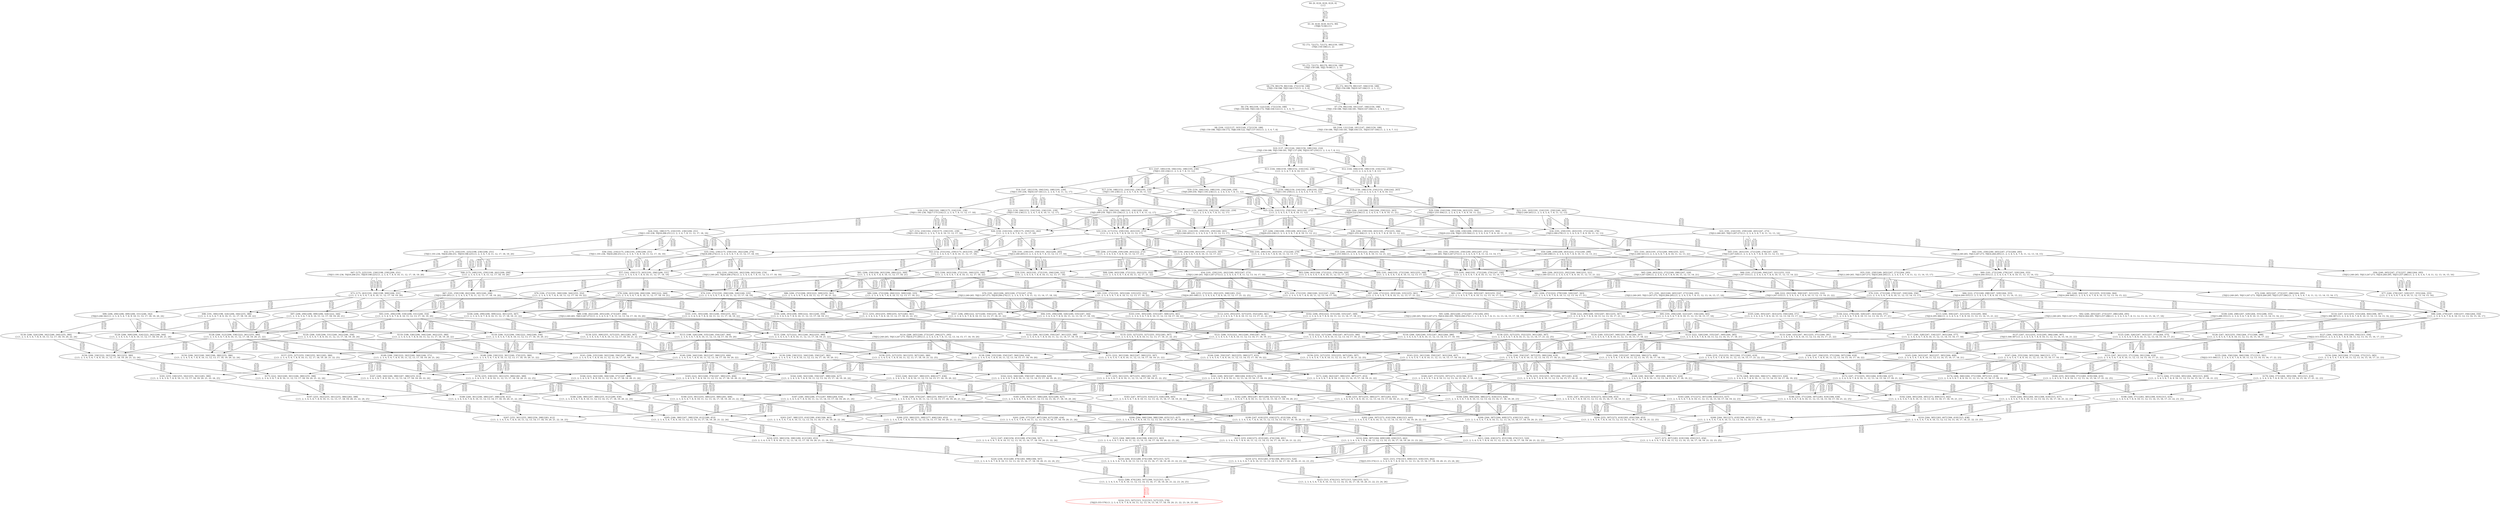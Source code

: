 digraph {
	S0[label="S0: [0, 0] [0, 0] [0, 0] [0, 0] \n{}{}"];
	S1[label="S1: [0, 0] [0, 0] [0, 0] [72, 90] \n{T0J0:72-90}{1}"];
	S2[label="S2: [72, 72] [72, 72] [72, 90] [150, 188] \n{T0J1:150-188}{1, 2}"];
	S3[label="S3: [72, 72] [72, 90] [79, 99] [150, 188] \n{T0J1:150-188, T0J2:79-99}{1, 2, 3}"];
	S4[label="S4: [79, 90] [79, 90] [144, 172] [150, 188] \n{T0J1:150-188, T0J3:144-172}{1, 2, 3, 4}"];
	S5[label="S5: [72, 90] [79, 99] [147, 184] [150, 188] \n{T0J1:150-188, T0J10:147-184}{1, 2, 3, 11}"];
	S6[label="S6: [79, 90] [104, 122] [144, 172] [150, 188] \n{T0J1:150-188, T0J3:144-172, T0J6:104-122}{1, 2, 3, 4, 7}"];
	S7[label="S7: [79, 99] [144, 181] [147, 184] [150, 188] \n{T0J1:150-188, T0J3:144-181, T0J10:147-184}{1, 2, 3, 4, 11}"];
	S8[label="S8: [104, 122] [137, 163] [144, 172] [150, 188] \n{T0J1:150-188, T0J3:144-172, T0J6:104-122, T0J7:137-163}{1, 2, 3, 4, 7, 8}"];
	S9[label="S9: [104, 131] [144, 181] [147, 184] [150, 188] \n{T0J1:150-188, T0J3:144-181, T0J6:104-131, T0J10:147-184}{1, 2, 3, 4, 7, 11}"];
	S10[label="S10: [137, 181] [144, 184] [150, 188] [162, 216] \n{T0J1:150-188, T0J3:144-181, T0J7:137-204, T0J10:147-216}{1, 2, 3, 4, 7, 8, 11}"];
	S11[label="S11: [147, 180] [150, 184] [162, 188] [191, 236] \n{T0J11:191-236}{1, 2, 3, 4, 7, 8, 11, 12}"];
	S12[label="S12: [144, 184] [150, 188] [150, 216] [162, 259] \n{}{1, 2, 3, 4, 5, 6, 7, 8, 11}"];
	S13[label="S13: [144, 184] [150, 188] [152, 216] [162, 239] \n{}{1, 2, 3, 4, 7, 8, 9, 10, 11}"];
	S14[label="S14: [147, 181] [150, 184] [162, 188] [191, 236] \n{T0J11:191-236, T0J16:147-181}{1, 2, 3, 4, 7, 8, 11, 12, 17}"];
	S15[label="S15: [150, 188] [150, 216] [162, 259] [191, 259] \n{T0J11:191-259}{1, 2, 3, 4, 5, 6, 7, 8, 11, 12}"];
	S16[label="S16: [150, 184] [162, 188] [191, 236] [209, 259] \n{T0J5:209-259, T0J11:191-236}{1, 2, 3, 4, 5, 6, 7, 8, 11, 12}"];
	S17[label="S17: [150, 188] [152, 216] [162, 236] [191, 239] \n{T0J11:191-236}{1, 2, 3, 4, 7, 8, 9, 10, 11, 12}"];
	S18[label="S18: [150, 184] [162, 188] [175, 216] [191, 236] \n{T0J11:191-236, T0J17:175-216}{1, 2, 3, 4, 7, 8, 11, 12, 17, 18}"];
	S19[label="S19: [150, 188] [150, 216] [152, 259] [162, 263] \n{}{1, 2, 3, 4, 5, 6, 7, 8, 9, 10, 11}"];
	S20[label="S20: [150, 204] [150, 216] [162, 259] [191, 259] \n{}{1, 2, 3, 4, 5, 6, 7, 8, 11, 12, 17}"];
	S21[label="S21: [150, 184] [162, 188] [191, 236] [209, 259] \n{T0J5:209-259, T0J11:191-236}{1, 2, 3, 4, 5, 6, 7, 8, 11, 12, 17}"];
	S22[label="S22: [150, 184] [152, 216] [162, 236] [191, 239] \n{T0J11:191-236}{1, 2, 3, 4, 7, 8, 9, 10, 11, 12, 17}"];
	S23[label="S23: [191, 203] [191, 216] [191, 259] [240, 265] \n{T0J12:240-265}{1, 2, 3, 4, 5, 6, 7, 8, 11, 12, 13}"];
	S24[label="S24: [162, 188] [175, 216] [191, 236] [206, 251] \n{T0J11:191-236, T0J18:206-251}{1, 2, 3, 4, 7, 8, 11, 12, 17, 18, 19}"];
	S25[label="S25: [150, 216] [152, 259] [162, 263] [191, 272] \n{}{1, 2, 3, 4, 5, 6, 7, 8, 9, 10, 11, 12}"];
	S26[label="S26: [150, 216] [162, 239] [175, 259] [191, 262] \n{}{1, 2, 3, 4, 5, 6, 7, 8, 11, 12, 17, 18}"];
	S27[label="S27: [152, 216] [162, 216] [175, 236] [191, 239] \n{T0J11:191-236}{1, 2, 3, 4, 7, 8, 9, 10, 11, 12, 17, 18}"];
	S28[label="S28: [206, 216] [206, 236] [206, 259] [222, 263] \n{T0J20:222-236}{1, 2, 3, 4, 5, 6, 7, 8, 9, 10, 11, 21}"];
	S29[label="S29: [184, 216] [184, 259] [184, 263] [255, 304] \n{T0J21:255-304}{1, 2, 3, 4, 5, 6, 7, 8, 9, 10, 11, 22}"];
	S30[label="S30: [191, 216] [191, 259] [191, 259] [240, 265] \n{T0J12:240-265}{1, 2, 3, 4, 5, 6, 7, 8, 11, 12, 13, 17}"];
	S31[label="S31: [191, 216] [191, 259] [240, 265] [247, 273] \n{T0J12:240-265, T0J13:247-273}{1, 2, 3, 4, 5, 6, 7, 8, 11, 12, 13, 14}"];
	S32[label="S32: [175, 216] [191, 225] [198, 236] [206, 251] \n{T0J11:191-236, T0J18:206-251, T0J19:198-225}{1, 2, 3, 4, 7, 8, 11, 12, 17, 18, 19, 20}"];
	S33[label="S33: [150, 217] [152, 259] [162, 263] [191, 272] \n{}{1, 2, 3, 4, 5, 6, 7, 8, 9, 10, 11, 12, 17}"];
	S34[label="S34: [191, 259] [191, 263] [191, 272] [240, 278] \n{T0J12:240-278}{1, 2, 3, 4, 5, 6, 7, 8, 9, 10, 11, 12, 13}"];
	S35[label="S35: [162, 239] [175, 259] [191, 262] [206, 274] \n{T0J18:206-274}{1, 2, 3, 4, 5, 6, 7, 8, 11, 12, 17, 18, 19}"];
	S36[label="S36: [162, 216] [175, 236] [191, 239] [206, 251] \n{T0J11:191-236, T0J18:206-251}{1, 2, 3, 4, 7, 8, 9, 10, 11, 12, 17, 18, 19}"];
	S37[label="S37: [206, 236] [206, 259] [206, 263] [222, 272] \n{T0J20:222-236}{1, 2, 3, 4, 5, 6, 7, 8, 9, 10, 11, 12, 21}"];
	S38[label="S38: [184, 259] [184, 263] [191, 272] [255, 304] \n{T0J21:255-304}{1, 2, 3, 4, 5, 6, 7, 8, 9, 10, 11, 12, 22}"];
	S39[label="S39: [191, 239] [191, 259] [191, 262] [240, 265] \n{T0J12:240-265}{1, 2, 3, 4, 5, 6, 7, 8, 11, 12, 13, 17, 18}"];
	S40[label="S40: [206, 236] [206, 259] [222, 263] [255, 304] \n{T0J20:222-236, T0J21:255-304}{1, 2, 3, 4, 5, 6, 7, 8, 9, 10, 11, 21, 22}"];
	S41[label="S41: [191, 259] [191, 259] [240, 265] [247, 273] \n{T0J12:240-265, T0J13:247-273}{1, 2, 3, 4, 5, 6, 7, 8, 11, 12, 13, 14, 17}"];
	S42[label="S42: [191, 259] [240, 265] [247, 273] [264, 295] \n{T0J12:240-265, T0J13:247-273, T0J14:264-295}{1, 2, 3, 4, 5, 6, 7, 8, 11, 12, 13, 14, 15}"];
	S43[label="S43: [152, 253] [162, 259] [175, 263] [191, 294] \n{}{1, 2, 3, 4, 5, 6, 7, 8, 9, 10, 11, 12, 17, 18}"];
	S44[label="S44: [191, 260] [191, 263] [191, 272] [240, 279] \n{}{1, 2, 3, 4, 5, 6, 7, 8, 9, 10, 11, 12, 13, 17}"];
	S45[label="S45: [191, 263] [191, 272] [240, 278] [247, 329] \n{T0J13:247-329}{1, 2, 3, 4, 5, 6, 7, 8, 9, 10, 11, 12, 13, 14}"];
	S46[label="S46: [175, 248] [191, 259] [198, 262] [206, 294] \n{}{1, 2, 3, 4, 5, 6, 7, 8, 11, 12, 17, 18, 19, 20}"];
	S47[label="S47: [175, 225] [191, 236] [198, 239] [206, 251] \n{T0J11:191-236, T0J18:206-251, T0J19:198-225}{1, 2, 3, 4, 7, 8, 9, 10, 11, 12, 17, 18, 19, 20}"];
	S48[label="S48: [206, 237] [206, 259] [206, 263] [222, 272] \n{}{1, 2, 3, 4, 5, 6, 7, 8, 9, 10, 11, 12, 17, 21}"];
	S49[label="S49: [184, 260] [184, 263] [191, 272] [255, 305] \n{}{1, 2, 3, 4, 5, 6, 7, 8, 9, 10, 11, 12, 17, 22}"];
	S50[label="S50: [206, 259] [206, 263] [222, 272] [240, 298] \n{T0J12:240-298}{1, 2, 3, 4, 5, 6, 7, 8, 9, 10, 11, 12, 13, 21}"];
	S51[label="S51: [191, 263] [191, 272] [240, 304] [255, 321] \n{T0J12:240-321}{1, 2, 3, 4, 5, 6, 7, 8, 9, 10, 11, 12, 13, 22}"];
	S52[label="S52: [191, 259] [191, 262] [206, 265] [240, 274] \n{T0J12:240-265, T0J18:206-274}{1, 2, 3, 4, 5, 6, 7, 8, 11, 12, 13, 17, 18, 19}"];
	S53[label="S53: [206, 259] [206, 263] [222, 292] [255, 304] \n{T0J21:255-304}{1, 2, 3, 4, 5, 6, 7, 8, 9, 10, 11, 12, 21, 22}"];
	S54[label="S54: [191, 259] [191, 262] [240, 265] [247, 273] \n{T0J12:240-265, T0J13:247-273}{1, 2, 3, 4, 5, 6, 7, 8, 11, 12, 13, 14, 17, 18}"];
	S55[label="S55: [191, 259] [240, 265] [247, 273] [264, 295] \n{T0J12:240-265, T0J13:247-273, T0J14:264-295}{1, 2, 3, 4, 5, 6, 7, 8, 11, 12, 13, 14, 15, 17}"];
	S56[label="S56: [240, 265] [247, 273] [257, 286] [264, 295] \n{T0J12:240-265, T0J13:247-273, T0J14:264-295, T0J15:257-286}{1, 2, 3, 4, 5, 6, 7, 8, 11, 12, 13, 14, 15, 16}"];
	S57[label="S57: [162, 259] [175, 263] [191, 294] [206, 331] \n{}{1, 2, 3, 4, 5, 6, 7, 8, 9, 10, 11, 12, 17, 18, 19}"];
	S58[label="S58: [191, 263] [191, 272] [191, 294] [240, 322] \n{}{1, 2, 3, 4, 5, 6, 7, 8, 9, 10, 11, 12, 13, 17, 18}"];
	S59[label="S59: [191, 264] [191, 272] [240, 279] [247, 330] \n{}{1, 2, 3, 4, 5, 6, 7, 8, 9, 10, 11, 12, 13, 14, 17}"];
	S60[label="S60: [191, 272] [240, 278] [247, 329] [264, 355] \n{T0J14:264-355}{1, 2, 3, 4, 5, 6, 7, 8, 9, 10, 11, 12, 13, 14, 15}"];
	S61[label="S61: [206, 259] [206, 263] [206, 280] [222, 300] \n{}{1, 2, 3, 4, 5, 6, 7, 8, 9, 10, 11, 12, 17, 18, 21}"];
	S62[label="S62: [184, 263] [184, 272] [191, 300] [255, 348] \n{}{1, 2, 3, 4, 5, 6, 7, 8, 9, 10, 11, 12, 17, 18, 22}"];
	S63[label="S63: [206, 263] [206, 272] [222, 279] [240, 326] \n{}{1, 2, 3, 4, 5, 6, 7, 8, 9, 10, 11, 12, 13, 17, 21}"];
	S64[label="S64: [191, 264] [191, 272] [240, 305] [255, 348] \n{}{1, 2, 3, 4, 5, 6, 7, 8, 9, 10, 11, 12, 13, 17, 22}"];
	S65[label="S65: [206, 263] [222, 272] [240, 298] [247, 329] \n{T0J13:247-329}{1, 2, 3, 4, 5, 6, 7, 8, 9, 10, 11, 12, 13, 14, 21}"];
	S66[label="S66: [191, 272] [240, 304] [247, 321] [255, 333] \n{T0J13:247-333}{1, 2, 3, 4, 5, 6, 7, 8, 9, 10, 11, 12, 13, 14, 22}"];
	S67[label="S67: [191, 259] [198, 262] [206, 265] [240, 294] \n{T0J12:240-265}{1, 2, 3, 4, 5, 6, 7, 8, 11, 12, 13, 17, 18, 19, 20}"];
	S68[label="S68: [206, 263] [206, 272] [222, 292] [255, 352] \n{}{1, 2, 3, 4, 5, 6, 7, 8, 9, 10, 11, 12, 17, 21, 22}"];
	S69[label="S69: [206, 263] [222, 292] [240, 304] [255, 321] \n{T0J12:240-321}{1, 2, 3, 4, 5, 6, 7, 8, 9, 10, 11, 12, 13, 21, 22}"];
	S70[label="S70: [191, 262] [206, 265] [240, 273] [247, 274] \n{T0J12:240-265, T0J13:247-273, T0J18:206-274}{1, 2, 3, 4, 5, 6, 7, 8, 11, 12, 13, 14, 17, 18, 19}"];
	S71[label="S71: [191, 262] [240, 265] [247, 273] [264, 295] \n{T0J12:240-265, T0J13:247-273, T0J14:264-295}{1, 2, 3, 4, 5, 6, 7, 8, 11, 12, 13, 14, 15, 17, 18}"];
	S72[label="S72: [240, 265] [247, 273] [257, 286] [264, 295] \n{T0J12:240-265, T0J13:247-273, T0J14:264-295, T0J15:257-286}{1, 2, 3, 4, 5, 6, 7, 8, 11, 12, 13, 14, 15, 16, 17}"];
	S73[label="S73: [175, 263] [191, 294] [198, 309] [206, 331] \n{}{1, 2, 3, 4, 5, 6, 7, 8, 9, 10, 11, 12, 17, 18, 19, 20}"];
	S74[label="S74: [191, 272] [191, 294] [206, 326] [240, 335] \n{}{1, 2, 3, 4, 5, 6, 7, 8, 9, 10, 11, 12, 13, 17, 18, 19}"];
	S75[label="S75: [191, 272] [191, 294] [240, 322] [247, 334] \n{}{1, 2, 3, 4, 5, 6, 7, 8, 9, 10, 11, 12, 13, 14, 17, 18}"];
	S76[label="S76: [191, 273] [240, 279] [247, 330] [264, 356] \n{}{1, 2, 3, 4, 5, 6, 7, 8, 9, 10, 11, 12, 13, 14, 15, 17}"];
	S77[label="S77: [240, 278] [247, 329] [257, 355] [264, 355] \n{}{1, 2, 3, 4, 5, 6, 7, 8, 9, 10, 11, 12, 13, 14, 15, 16}"];
	S78[label="S78: [206, 263] [206, 284] [206, 300] [222, 344] \n{}{1, 2, 3, 4, 5, 6, 7, 8, 9, 10, 11, 12, 17, 18, 19, 21}"];
	S79[label="S79: [184, 272] [191, 300] [206, 344] [255, 352] \n{}{1, 2, 3, 4, 5, 6, 7, 8, 9, 10, 11, 12, 17, 18, 19, 22}"];
	S80[label="S80: [206, 272] [206, 284] [222, 309] [240, 335] \n{}{1, 2, 3, 4, 5, 6, 7, 8, 9, 10, 11, 12, 13, 17, 18, 21}"];
	S81[label="S81: [191, 272] [191, 305] [240, 335] [255, 352] \n{}{1, 2, 3, 4, 5, 6, 7, 8, 9, 10, 11, 12, 13, 17, 18, 22}"];
	S82[label="S82: [206, 272] [222, 279] [240, 326] [247, 343] \n{}{1, 2, 3, 4, 5, 6, 7, 8, 9, 10, 11, 12, 13, 14, 17, 21}"];
	S83[label="S83: [191, 273] [240, 305] [247, 343] [255, 352] \n{}{1, 2, 3, 4, 5, 6, 7, 8, 9, 10, 11, 12, 13, 14, 17, 22}"];
	S84[label="S84: [222, 272] [240, 298] [247, 329] [264, 355] \n{T0J14:264-355}{1, 2, 3, 4, 5, 6, 7, 8, 9, 10, 11, 12, 13, 14, 15, 21}"];
	S85[label="S85: [240, 304] [247, 321] [255, 333] [264, 364] \n{T0J14:264-364}{1, 2, 3, 4, 5, 6, 7, 8, 9, 10, 11, 12, 13, 14, 15, 22}"];
	S86[label="S86: [206, 272] [206, 293] [222, 309] [255, 361] \n{}{1, 2, 3, 4, 5, 6, 7, 8, 9, 10, 11, 12, 17, 18, 21, 22}"];
	S87[label="S87: [206, 272] [222, 293] [240, 335] [255, 361] \n{}{1, 2, 3, 4, 5, 6, 7, 8, 9, 10, 11, 12, 13, 17, 21, 22}"];
	S88[label="S88: [222, 292] [240, 304] [247, 321] [255, 333] \n{T0J13:247-333}{1, 2, 3, 4, 5, 6, 7, 8, 9, 10, 11, 12, 13, 14, 21, 22}"];
	S89[label="S89: [198, 262] [206, 265] [240, 273] [247, 294] \n{T0J12:240-265, T0J13:247-273}{1, 2, 3, 4, 5, 6, 7, 8, 11, 12, 13, 14, 17, 18, 19, 20}"];
	S90[label="S90: [255, 272] [255, 292] [255, 308] [283, 352] \n{T0J24:283-308}{1, 2, 3, 4, 5, 6, 7, 8, 9, 10, 11, 12, 17, 21, 22, 25}"];
	S91[label="S91: [206, 265] [240, 273] [247, 274] [264, 295] \n{T0J12:240-265, T0J13:247-273, T0J14:264-295, T0J18:206-274}{1, 2, 3, 4, 5, 6, 7, 8, 11, 12, 13, 14, 15, 17, 18, 19}"];
	S92[label="S92: [240, 265] [247, 273] [257, 286] [264, 295] \n{T0J12:240-265, T0J13:247-273, T0J14:264-295, T0J15:257-286}{1, 2, 3, 4, 5, 6, 7, 8, 11, 12, 13, 14, 15, 16, 17, 18}"];
	S93[label="S93: [191, 294] [198, 318] [206, 331] [240, 354] \n{}{1, 2, 3, 4, 5, 6, 7, 8, 9, 10, 11, 12, 13, 17, 18, 19, 20}"];
	S94[label="S94: [191, 294] [206, 326] [240, 335] [247, 344] \n{}{1, 2, 3, 4, 5, 6, 7, 8, 9, 10, 11, 12, 13, 14, 17, 18, 19}"];
	S95[label="S95: [191, 294] [240, 322] [247, 334] [264, 365] \n{}{1, 2, 3, 4, 5, 6, 7, 8, 9, 10, 11, 12, 13, 14, 15, 17, 18}"];
	S96[label="S96: [240, 279] [247, 330] [257, 356] [264, 356] \n{}{1, 2, 3, 4, 5, 6, 7, 8, 9, 10, 11, 12, 13, 14, 15, 16, 17}"];
	S97[label="S97: [206, 294] [206, 309] [206, 324] [222, 344] \n{}{1, 2, 3, 4, 5, 6, 7, 8, 9, 10, 11, 12, 17, 18, 19, 20, 21}"];
	S98[label="S98: [191, 300] [198, 324] [206, 344] [255, 380] \n{}{1, 2, 3, 4, 5, 6, 7, 8, 9, 10, 11, 12, 17, 18, 19, 20, 22}"];
	S99[label="S99: [206, 294] [206, 309] [206, 331] [246, 342] \n{T0J23:246-342}{1, 2, 3, 4, 5, 6, 7, 8, 9, 10, 11, 12, 17, 18, 19, 20, 24}"];
	S100[label="S100: [206, 293] [206, 309] [222, 341] [240, 350] \n{}{1, 2, 3, 4, 5, 6, 7, 8, 9, 10, 11, 12, 13, 17, 18, 19, 21}"];
	S101[label="S101: [191, 305] [206, 341] [240, 350] [255, 361] \n{}{1, 2, 3, 4, 5, 6, 7, 8, 9, 10, 11, 12, 13, 17, 18, 19, 22}"];
	S102[label="S102: [206, 293] [222, 315] [240, 335] [247, 349] \n{}{1, 2, 3, 4, 5, 6, 7, 8, 9, 10, 11, 12, 13, 14, 17, 18, 21}"];
	S103[label="S103: [191, 305] [240, 335] [247, 349] [255, 361] \n{}{1, 2, 3, 4, 5, 6, 7, 8, 9, 10, 11, 12, 13, 14, 17, 18, 22}"];
	S104[label="S104: [222, 279] [240, 326] [247, 343] [264, 371] \n{}{1, 2, 3, 4, 5, 6, 7, 8, 9, 10, 11, 12, 13, 14, 15, 17, 21}"];
	S105[label="S105: [240, 305] [247, 343] [255, 356] [264, 371] \n{}{1, 2, 3, 4, 5, 6, 7, 8, 9, 10, 11, 12, 13, 14, 15, 17, 22}"];
	S106[label="S106: [206, 299] [206, 309] [222, 361] [255, 367] \n{}{1, 2, 3, 4, 5, 6, 7, 8, 9, 10, 11, 12, 17, 18, 19, 21, 22}"];
	S107[label="S107: [206, 299] [222, 327] [240, 354] [255, 367] \n{}{1, 2, 3, 4, 5, 6, 7, 8, 9, 10, 11, 12, 13, 17, 18, 21, 22}"];
	S108[label="S108: [222, 299] [240, 335] [247, 361] [255, 367] \n{}{1, 2, 3, 4, 5, 6, 7, 8, 9, 10, 11, 12, 13, 14, 17, 21, 22}"];
	S109[label="S109: [240, 298] [247, 329] [264, 355] [288, 355] \n{T0J15:288-355}{1, 2, 3, 4, 5, 6, 7, 8, 9, 10, 11, 12, 13, 14, 15, 16, 21}"];
	S110[label="S110: [247, 321] [255, 333] [264, 364] [306, 387] \n{T0J15:306-387}{1, 2, 3, 4, 5, 6, 7, 8, 9, 10, 11, 12, 13, 14, 15, 16, 22}"];
	S111[label="S111: [255, 293] [255, 309] [255, 327] [283, 361] \n{}{1, 2, 3, 4, 5, 6, 7, 8, 9, 10, 11, 12, 17, 18, 21, 22, 25}"];
	S112[label="S112: [255, 293] [255, 327] [255, 352] [283, 361] \n{}{1, 2, 3, 4, 5, 6, 7, 8, 9, 10, 11, 12, 13, 17, 21, 22, 25}"];
	S113[label="S113: [240, 304] [247, 321] [255, 333] [295, 384] \n{T0J14:295-384}{1, 2, 3, 4, 5, 6, 7, 8, 9, 10, 11, 12, 13, 14, 15, 21, 22}"];
	S114[label="S114: [206, 265] [240, 273] [247, 294] [271, 295] \n{T0J12:240-265, T0J13:247-273, T0J14:271-295}{1, 2, 3, 4, 5, 6, 7, 8, 11, 12, 13, 14, 15, 17, 18, 19, 20}"];
	S115[label="S115: [198, 326] [206, 335] [240, 354] [247, 364] \n{}{1, 2, 3, 4, 5, 6, 7, 8, 9, 10, 11, 12, 13, 14, 17, 18, 19, 20}"];
	S116[label="S116: [206, 326] [240, 335] [247, 362] [264, 386] \n{}{1, 2, 3, 4, 5, 6, 7, 8, 9, 10, 11, 12, 13, 14, 15, 17, 18, 19}"];
	S117[label="S117: [240, 328] [247, 334] [257, 365] [264, 377] \n{}{1, 2, 3, 4, 5, 6, 7, 8, 9, 10, 11, 12, 13, 14, 15, 16, 17, 18}"];
	S118[label="S118: [206, 312] [206, 336] [222, 344] [240, 356] \n{}{1, 2, 3, 4, 5, 6, 7, 8, 9, 10, 11, 12, 13, 17, 18, 19, 20, 21}"];
	S119[label="S119: [198, 336] [206, 344] [240, 362] [255, 380] \n{}{1, 2, 3, 4, 5, 6, 7, 8, 9, 10, 11, 12, 13, 17, 18, 19, 20, 22}"];
	S120[label="S120: [206, 318] [206, 331] [240, 342] [246, 356] \n{}{1, 2, 3, 4, 5, 6, 7, 8, 9, 10, 11, 12, 13, 17, 18, 19, 20, 24}"];
	S121[label="S121: [206, 315] [222, 341] [240, 350] [247, 363] \n{}{1, 2, 3, 4, 5, 6, 7, 8, 9, 10, 11, 12, 13, 14, 17, 18, 19, 21}"];
	S122[label="S122: [206, 341] [240, 350] [247, 361] [255, 380] \n{}{1, 2, 3, 4, 5, 6, 7, 8, 9, 10, 11, 12, 13, 14, 17, 18, 19, 22}"];
	S123[label="S123: [222, 326] [240, 335] [247, 349] [264, 385] \n{}{1, 2, 3, 4, 5, 6, 7, 8, 9, 10, 11, 12, 13, 14, 15, 17, 18, 21}"];
	S124[label="S124: [240, 335] [247, 349] [255, 365] [264, 397] \n{}{1, 2, 3, 4, 5, 6, 7, 8, 9, 10, 11, 12, 13, 14, 15, 17, 18, 22}"];
	S125[label="S125: [240, 326] [247, 343] [257, 371] [264, 375] \n{}{1, 2, 3, 4, 5, 6, 7, 8, 9, 10, 11, 12, 13, 14, 15, 16, 17, 21}"];
	S126[label="S126: [247, 343] [255, 356] [264, 371] [306, 388] \n{}{1, 2, 3, 4, 5, 6, 7, 8, 9, 10, 11, 12, 13, 14, 15, 16, 17, 22}"];
	S127[label="S127: [264, 330] [264, 355] [264, 356] [315, 356] \n{T0J22:315-355}{1, 2, 3, 4, 5, 6, 7, 8, 9, 10, 11, 12, 13, 14, 15, 16, 17, 23}"];
	S128[label="S128: [206, 312] [206, 336] [222, 361] [255, 380] \n{}{1, 2, 3, 4, 5, 6, 7, 8, 9, 10, 11, 12, 17, 18, 19, 20, 21, 22}"];
	S129[label="S129: [206, 309] [206, 324] [222, 342] [246, 344] \n{}{1, 2, 3, 4, 5, 6, 7, 8, 9, 10, 11, 12, 17, 18, 19, 20, 21, 24}"];
	S130[label="S130: [206, 324] [206, 342] [246, 344] [255, 380] \n{}{1, 2, 3, 4, 5, 6, 7, 8, 9, 10, 11, 12, 17, 18, 19, 20, 22, 24}"];
	S131[label="S131: [206, 327] [222, 361] [240, 362] [255, 380] \n{}{1, 2, 3, 4, 5, 6, 7, 8, 9, 10, 11, 12, 13, 17, 18, 19, 21, 22}"];
	S132[label="S132: [222, 327] [240, 354] [247, 367] [255, 380] \n{}{1, 2, 3, 4, 5, 6, 7, 8, 9, 10, 11, 12, 13, 14, 17, 18, 21, 22}"];
	S133[label="S133: [240, 335] [247, 361] [255, 371] [264, 391] \n{}{1, 2, 3, 4, 5, 6, 7, 8, 9, 10, 11, 12, 13, 14, 15, 17, 21, 22}"];
	S134[label="S134: [255, 309] [255, 327] [255, 361] [283, 367] \n{}{1, 2, 3, 4, 5, 6, 7, 8, 9, 10, 11, 12, 17, 18, 19, 21, 22, 25}"];
	S135[label="S135: [255, 327] [255, 327] [255, 355] [283, 367] \n{}{1, 2, 3, 4, 5, 6, 7, 8, 9, 10, 11, 12, 13, 17, 18, 21, 22, 25}"];
	S136[label="S136: [255, 327] [255, 352] [255, 361] [283, 367] \n{}{1, 2, 3, 4, 5, 6, 7, 8, 9, 10, 11, 12, 13, 14, 17, 21, 22, 25}"];
	S137[label="S137: [247, 321] [255, 333] [295, 384] [306, 387] \n{T0J15:306-387}{1, 2, 3, 4, 5, 6, 7, 8, 9, 10, 11, 12, 13, 14, 15, 16, 21, 22}"];
	S138[label="S138: [206, 335] [240, 354] [247, 364] [264, 418] \n{}{1, 2, 3, 4, 5, 6, 7, 8, 9, 10, 11, 12, 13, 14, 15, 17, 18, 19, 20}"];
	S139[label="S139: [206, 336] [222, 344] [240, 356] [247, 382] \n{}{1, 2, 3, 4, 5, 6, 7, 8, 9, 10, 11, 12, 13, 14, 17, 18, 19, 20, 21}"];
	S140[label="S140: [206, 344] [240, 362] [247, 380] [255, 406] \n{}{1, 2, 3, 4, 5, 6, 7, 8, 9, 10, 11, 12, 13, 14, 17, 18, 19, 20, 22}"];
	S141[label="S141: [206, 335] [240, 342] [246, 356] [247, 388] \n{}{1, 2, 3, 4, 5, 6, 7, 8, 9, 10, 11, 12, 13, 14, 17, 18, 19, 20, 24}"];
	S142[label="S142: [240, 335] [247, 365] [264, 386] [272, 409] \n{}{1, 2, 3, 4, 5, 6, 7, 8, 9, 10, 11, 12, 13, 14, 15, 16, 17, 18, 19}"];
	S143[label="S143: [222, 341] [240, 350] [247, 363] [264, 407] \n{}{1, 2, 3, 4, 5, 6, 7, 8, 9, 10, 11, 12, 13, 14, 15, 17, 18, 19, 21}"];
	S144[label="S144: [240, 350] [247, 362] [255, 380] [277, 433] \n{}{1, 2, 3, 4, 5, 6, 7, 8, 9, 10, 11, 12, 13, 14, 15, 17, 18, 19, 22}"];
	S145[label="S145: [240, 343] [247, 362] [257, 385] [264, 409] \n{}{1, 2, 3, 4, 5, 6, 7, 8, 9, 10, 11, 12, 13, 14, 15, 16, 17, 18, 21}"];
	S146[label="S146: [247, 356] [255, 371] [264, 397] [306, 418] \n{}{1, 2, 3, 4, 5, 6, 7, 8, 9, 10, 11, 12, 13, 14, 15, 16, 17, 18, 22}"];
	S147[label="S147: [264, 355] [264, 365] [264, 366] [315, 377] \n{}{1, 2, 3, 4, 5, 6, 7, 8, 9, 10, 11, 12, 13, 14, 15, 16, 17, 18, 23}"];
	S148[label="S148: [206, 336] [222, 361] [240, 374] [255, 380] \n{}{1, 2, 3, 4, 5, 6, 7, 8, 9, 10, 11, 12, 13, 17, 18, 19, 20, 21, 22}"];
	S149[label="S149: [206, 336] [222, 342] [240, 344] [246, 371] \n{}{1, 2, 3, 4, 5, 6, 7, 8, 9, 10, 11, 12, 13, 17, 18, 19, 20, 21, 24}"];
	S150[label="S150: [206, 342] [240, 344] [246, 380] [255, 386] \n{}{1, 2, 3, 4, 5, 6, 7, 8, 9, 10, 11, 12, 13, 17, 18, 19, 20, 22, 24}"];
	S151[label="S151: [222, 361] [240, 362] [247, 380] [255, 397] \n{}{1, 2, 3, 4, 5, 6, 7, 8, 9, 10, 11, 12, 13, 14, 17, 18, 19, 21, 22}"];
	S152[label="S152: [240, 354] [247, 367] [255, 380] [264, 419] \n{}{1, 2, 3, 4, 5, 6, 7, 8, 9, 10, 11, 12, 13, 14, 15, 17, 18, 21, 22}"];
	S153[label="S153: [247, 361] [255, 371] [264, 391] [306, 418] \n{}{1, 2, 3, 4, 5, 6, 7, 8, 9, 10, 11, 12, 13, 14, 15, 16, 17, 21, 22}"];
	S154[label="S154: [264, 343] [264, 371] [264, 375] [315, 385] \n{}{1, 2, 3, 4, 5, 6, 7, 8, 9, 10, 11, 12, 13, 14, 15, 16, 17, 21, 23}"];
	S155[label="S155: [264, 356] [264, 366] [306, 371] [315, 391] \n{T0J22:315-366}{1, 2, 3, 4, 5, 6, 7, 8, 9, 10, 11, 12, 13, 14, 15, 16, 17, 22, 23}"];
	S156[label="S156: [206, 336] [222, 342] [246, 361] [255, 380] \n{}{1, 2, 3, 4, 5, 6, 7, 8, 9, 10, 11, 12, 17, 18, 19, 20, 21, 22, 24}"];
	S157[label="S157: [255, 327] [255, 336] [255, 361] [283, 380] \n{}{1, 2, 3, 4, 5, 6, 7, 8, 9, 10, 11, 12, 17, 18, 19, 20, 21, 22, 25}"];
	S158[label="S158: [255, 327] [255, 361] [255, 367] [283, 380] \n{}{1, 2, 3, 4, 5, 6, 7, 8, 9, 10, 11, 12, 13, 17, 18, 19, 21, 22, 25}"];
	S159[label="S159: [255, 327] [255, 355] [255, 367] [283, 397] \n{}{1, 2, 3, 4, 5, 6, 7, 8, 9, 10, 11, 12, 13, 14, 17, 18, 21, 22, 25}"];
	S160[label="S160: [255, 352] [255, 361] [264, 371] [283, 419] \n{}{1, 2, 3, 4, 5, 6, 7, 8, 9, 10, 11, 12, 13, 14, 15, 17, 21, 22, 25}"];
	S161[label="S161: [240, 365] [247, 380] [264, 418] [272, 418] \n{}{1, 2, 3, 4, 5, 6, 7, 8, 9, 10, 11, 12, 13, 14, 15, 16, 17, 18, 19, 20}"];
	S162[label="S162: [222, 344] [240, 356] [247, 382] [264, 428] \n{}{1, 2, 3, 4, 5, 6, 7, 8, 9, 10, 11, 12, 13, 14, 15, 17, 18, 19, 20, 21}"];
	S163[label="S163: [240, 362] [247, 380] [255, 406] [277, 436] \n{}{1, 2, 3, 4, 5, 6, 7, 8, 9, 10, 11, 12, 13, 14, 15, 17, 18, 19, 20, 22}"];
	S164[label="S164: [240, 342] [246, 356] [247, 388] [264, 427] \n{}{1, 2, 3, 4, 5, 6, 7, 8, 9, 10, 11, 12, 13, 14, 15, 17, 18, 19, 20, 24}"];
	S165[label="S165: [222, 361] [240, 374] [247, 380] [255, 406] \n{}{1, 2, 3, 4, 5, 6, 7, 8, 9, 10, 11, 12, 13, 14, 17, 18, 19, 20, 21, 22}"];
	S166[label="S166: [222, 342] [240, 344] [246, 371] [247, 406] \n{}{1, 2, 3, 4, 5, 6, 7, 8, 9, 10, 11, 12, 13, 14, 17, 18, 19, 20, 21, 24}"];
	S167[label="S167: [240, 344] [246, 380] [247, 386] [255, 412] \n{}{1, 2, 3, 4, 5, 6, 7, 8, 9, 10, 11, 12, 13, 14, 17, 18, 19, 20, 22, 24}"];
	S168[label="S168: [240, 362] [247, 385] [264, 409] [272, 424] \n{}{1, 2, 3, 4, 5, 6, 7, 8, 9, 10, 11, 12, 13, 14, 15, 16, 17, 18, 19, 21}"];
	S169[label="S169: [247, 371] [255, 397] [272, 433] [306, 433] \n{}{1, 2, 3, 4, 5, 6, 7, 8, 9, 10, 11, 12, 13, 14, 15, 16, 17, 18, 19, 22}"];
	S170[label="S170: [264, 365] [264, 366] [272, 386] [315, 426] \n{}{1, 2, 3, 4, 5, 6, 7, 8, 9, 10, 11, 12, 13, 14, 15, 16, 17, 18, 19, 23}"];
	S171[label="S171: [240, 362] [247, 380] [255, 397] [277, 453] \n{}{1, 2, 3, 4, 5, 6, 7, 8, 9, 10, 11, 12, 13, 14, 15, 17, 18, 19, 21, 22}"];
	S172[label="S172: [247, 371] [255, 391] [264, 419] [306, 437] \n{}{1, 2, 3, 4, 5, 6, 7, 8, 9, 10, 11, 12, 13, 14, 15, 16, 17, 18, 21, 22}"];
	S173[label="S173: [264, 371] [264, 385] [264, 385] [315, 409] \n{}{1, 2, 3, 4, 5, 6, 7, 8, 9, 10, 11, 12, 13, 14, 15, 16, 17, 18, 21, 23}"];
	S174[label="S174: [264, 366] [264, 371] [306, 397] [315, 418] \n{}{1, 2, 3, 4, 5, 6, 7, 8, 9, 10, 11, 12, 13, 14, 15, 16, 17, 18, 22, 23}"];
	S175[label="S175: [222, 342] [240, 361] [246, 380] [255, 398] \n{}{1, 2, 3, 4, 5, 6, 7, 8, 9, 10, 11, 12, 13, 17, 18, 19, 20, 21, 22, 24}"];
	S176[label="S176: [255, 336] [255, 361] [255, 380] [283, 389] \n{}{1, 2, 3, 4, 5, 6, 7, 8, 9, 10, 11, 12, 13, 17, 18, 19, 20, 21, 22, 25}"];
	S177[label="S177: [255, 361] [255, 367] [255, 380] [283, 397] \n{}{1, 2, 3, 4, 5, 6, 7, 8, 9, 10, 11, 12, 13, 14, 17, 18, 19, 21, 22, 25}"];
	S178[label="S178: [255, 355] [255, 367] [264, 397] [283, 419] \n{}{1, 2, 3, 4, 5, 6, 7, 8, 9, 10, 11, 12, 13, 14, 15, 17, 18, 21, 22, 25}"];
	S179[label="S179: [264, 371] [264, 385] [306, 391] [315, 418] \n{}{1, 2, 3, 4, 5, 6, 7, 8, 9, 10, 11, 12, 13, 14, 15, 16, 17, 21, 22, 23}"];
	S180[label="S180: [255, 361] [264, 371] [283, 419] [306, 435] \n{}{1, 2, 3, 4, 5, 6, 7, 8, 9, 10, 11, 12, 13, 14, 15, 16, 17, 21, 22, 25}"];
	S181[label="S181: [255, 336] [255, 342] [255, 361] [283, 380] \n{}{1, 2, 3, 4, 5, 6, 7, 8, 9, 10, 11, 12, 17, 18, 19, 20, 21, 22, 24, 25}"];
	S182[label="S182: [240, 385] [247, 407] [264, 427] [272, 428] \n{}{1, 2, 3, 4, 5, 6, 7, 8, 9, 10, 11, 12, 13, 14, 15, 16, 17, 18, 19, 20, 21}"];
	S183[label="S183: [247, 397] [255, 416] [272, 436] [306, 445] \n{}{1, 2, 3, 4, 5, 6, 7, 8, 9, 10, 11, 12, 13, 14, 15, 16, 17, 18, 19, 20, 22}"];
	S184[label="S184: [264, 366] [264, 386] [272, 418] [315, 426] \n{}{1, 2, 3, 4, 5, 6, 7, 8, 9, 10, 11, 12, 13, 14, 15, 16, 17, 18, 19, 20, 23}"];
	S185[label="S185: [246, 356] [247, 388] [264, 425] [280, 427] \n{}{1, 2, 3, 4, 5, 6, 7, 8, 9, 10, 11, 12, 13, 14, 15, 16, 17, 18, 19, 20, 24}"];
	S186[label="S186: [240, 374] [247, 380] [255, 406] [277, 453] \n{}{1, 2, 3, 4, 5, 6, 7, 8, 9, 10, 11, 12, 13, 14, 15, 17, 18, 19, 20, 21, 22}"];
	S187[label="S187: [240, 344] [246, 371] [247, 406] [264, 434] \n{}{1, 2, 3, 4, 5, 6, 7, 8, 9, 10, 11, 12, 13, 14, 15, 17, 18, 19, 20, 21, 24}"];
	S188[label="S188: [246, 380] [247, 386] [255, 412] [280, 436] \n{}{1, 2, 3, 4, 5, 6, 7, 8, 9, 10, 11, 12, 13, 14, 15, 17, 18, 19, 20, 22, 24}"];
	S189[label="S189: [240, 361] [246, 380] [247, 398] [256, 412] \n{}{1, 2, 3, 4, 5, 6, 7, 8, 9, 10, 11, 12, 13, 14, 17, 18, 19, 20, 21, 22, 24}"];
	S190[label="S190: [255, 361] [255, 380] [255, 389] [283, 406] \n{}{1, 2, 3, 4, 5, 6, 7, 8, 9, 10, 11, 12, 13, 14, 17, 18, 19, 20, 21, 22, 25}"];
	S191[label="S191: [247, 391] [255, 419] [272, 445] [306, 453] \n{}{1, 2, 3, 4, 5, 6, 7, 8, 9, 10, 11, 12, 13, 14, 15, 16, 17, 18, 19, 21, 22}"];
	S192[label="S192: [264, 385] [264, 385] [272, 409] [315, 442] \n{}{1, 2, 3, 4, 5, 6, 7, 8, 9, 10, 11, 12, 13, 14, 15, 16, 17, 18, 19, 21, 23}"];
	S193[label="S193: [264, 371] [272, 397] [306, 433] [315, 437] \n{}{1, 2, 3, 4, 5, 6, 7, 8, 9, 10, 11, 12, 13, 14, 15, 16, 17, 18, 19, 22, 23}"];
	S194[label="S194: [255, 367] [255, 380] [277, 397] [283, 453] \n{}{1, 2, 3, 4, 5, 6, 7, 8, 9, 10, 11, 12, 13, 14, 15, 17, 18, 19, 21, 22, 25}"];
	S195[label="S195: [264, 385] [264, 391] [306, 419] [315, 437] \n{}{1, 2, 3, 4, 5, 6, 7, 8, 9, 10, 11, 12, 13, 14, 15, 16, 17, 18, 21, 22, 23}"];
	S196[label="S196: [255, 371] [264, 397] [283, 419] [306, 438] \n{}{1, 2, 3, 4, 5, 6, 7, 8, 9, 10, 11, 12, 13, 14, 15, 16, 17, 18, 21, 22, 25}"];
	S197[label="S197: [255, 342] [255, 361] [255, 380] [283, 398] \n{}{1, 2, 3, 4, 5, 6, 7, 8, 9, 10, 11, 12, 13, 17, 18, 19, 20, 21, 22, 24, 25}"];
	S198[label="S198: [264, 371] [283, 385] [306, 419] [315, 435] \n{}{1, 2, 3, 4, 5, 6, 7, 8, 9, 10, 11, 12, 13, 14, 15, 16, 17, 21, 22, 23, 25}"];
	S199[label="S199: [247, 419] [255, 436] [272, 453] [306, 474] \n{}{1, 2, 3, 4, 5, 6, 7, 8, 9, 10, 11, 12, 13, 14, 15, 16, 17, 18, 19, 20, 21, 22}"];
	S200[label="S200: [264, 387] [264, 409] [272, 430] [315, 442] \n{}{1, 2, 3, 4, 5, 6, 7, 8, 9, 10, 11, 12, 13, 14, 15, 16, 17, 18, 19, 20, 21, 23}"];
	S201[label="S201: [246, 377] [247, 407] [264, 427] [280, 434] \n{}{1, 2, 3, 4, 5, 6, 7, 8, 9, 10, 11, 12, 13, 14, 15, 16, 17, 18, 19, 20, 21, 24}"];
	S202[label="S202: [264, 397] [272, 416] [306, 436] [315, 445] \n{}{1, 2, 3, 4, 5, 6, 7, 8, 9, 10, 11, 12, 13, 14, 15, 16, 17, 18, 19, 20, 22, 23}"];
	S203[label="S203: [247, 388] [255, 416] [280, 436] [306, 463] \n{}{1, 2, 3, 4, 5, 6, 7, 8, 9, 10, 11, 12, 13, 14, 15, 16, 17, 18, 19, 20, 22, 24}"];
	S204[label="S204: [264, 366] [264, 388] [280, 425] [315, 427] \n{}{1, 2, 3, 4, 5, 6, 7, 8, 9, 10, 11, 12, 13, 14, 15, 16, 17, 18, 19, 20, 23, 24}"];
	S205[label="S205: [246, 380] [247, 398] [256, 412] [280, 453] \n{}{1, 2, 3, 4, 5, 6, 7, 8, 9, 10, 11, 12, 13, 14, 15, 17, 18, 19, 20, 21, 22, 24}"];
	S206[label="S206: [255, 380] [255, 389] [277, 406] [283, 453] \n{}{1, 2, 3, 4, 5, 6, 7, 8, 9, 10, 11, 12, 13, 14, 15, 17, 18, 19, 20, 21, 22, 25}"];
	S207[label="S207: [255, 361] [255, 380] [256, 398] [283, 412] \n{}{1, 2, 3, 4, 5, 6, 7, 8, 9, 10, 11, 12, 13, 14, 17, 18, 19, 20, 21, 22, 24, 25}"];
	S208[label="S208: [264, 391] [272, 419] [306, 445] [315, 456] \n{}{1, 2, 3, 4, 5, 6, 7, 8, 9, 10, 11, 12, 13, 14, 15, 16, 17, 18, 19, 21, 22, 23}"];
	S209[label="S209: [255, 397] [272, 419] [283, 450] [306, 453] \n{}{1, 2, 3, 4, 5, 6, 7, 8, 9, 10, 11, 12, 13, 14, 15, 16, 17, 18, 19, 21, 22, 25}"];
	S210[label="S210: [264, 385] [283, 407] [306, 419] [315, 438] \n{}{1, 2, 3, 4, 5, 6, 7, 8, 9, 10, 11, 12, 13, 14, 15, 16, 17, 18, 21, 22, 23, 25}"];
	S211[label="S211: [264, 436] [272, 453] [306, 474] [315, 520] \n{}{1, 2, 3, 4, 5, 6, 7, 8, 9, 10, 11, 12, 13, 14, 15, 16, 17, 18, 19, 20, 21, 22, 23}"];
	S212[label="S212: [247, 436] [256, 453] [280, 474] [306, 507] \n{}{1, 2, 3, 4, 5, 6, 7, 8, 9, 10, 11, 12, 13, 14, 15, 16, 17, 18, 19, 20, 21, 22, 24}"];
	S213[label="S213: [255, 436] [272, 453] [283, 474] [306, 491] \n{}{1, 2, 3, 4, 5, 6, 7, 8, 9, 10, 11, 12, 13, 14, 15, 16, 17, 18, 19, 20, 21, 22, 25}"];
	S214[label="S214: [264, 387] [264, 409] [280, 430] [315, 442] \n{}{1, 2, 3, 4, 5, 6, 7, 8, 9, 10, 11, 12, 13, 14, 15, 16, 17, 18, 19, 20, 21, 23, 24}"];
	S215[label="S215: [264, 388] [280, 416] [306, 436] [315, 463] \n{}{1, 2, 3, 4, 5, 6, 7, 8, 9, 10, 11, 12, 13, 14, 15, 16, 17, 18, 19, 20, 22, 23, 24}"];
	S216[label="S216: [255, 380] [256, 398] [280, 412] [283, 453] \n{}{1, 2, 3, 4, 5, 6, 7, 8, 9, 10, 11, 12, 13, 14, 15, 17, 18, 19, 20, 21, 22, 24, 25}"];
	S217[label="S217: [272, 407] [283, 419] [306, 450] [315, 456] \n{}{1, 2, 3, 4, 5, 6, 7, 8, 9, 10, 11, 12, 13, 14, 15, 16, 17, 18, 19, 21, 22, 23, 25}"];
	S218[label="S218: [264, 453] [280, 474] [306, 507] [315, 527] \n{}{1, 2, 3, 4, 5, 6, 7, 8, 9, 10, 11, 12, 13, 14, 15, 16, 17, 18, 19, 20, 21, 22, 23, 24}"];
	S219[label="S219: [272, 453] [283, 474] [306, 491] [315, 520] \n{}{1, 2, 3, 4, 5, 6, 7, 8, 9, 10, 11, 12, 13, 14, 15, 16, 17, 18, 19, 20, 21, 22, 23, 25}"];
	S220[label="S220: [256, 453] [280, 474] [283, 498] [306, 507] \n{}{1, 2, 3, 4, 5, 6, 7, 8, 9, 10, 11, 12, 13, 14, 15, 16, 17, 18, 19, 20, 21, 22, 24, 25}"];
	S221[label="S221: [315, 374] [315, 409] [315, 430] [355, 442] \n{T0J25:355-374}{1, 2, 3, 4, 5, 6, 7, 8, 9, 10, 11, 12, 13, 14, 15, 16, 17, 18, 19, 20, 21, 23, 24, 26}"];
	S222[label="S222: [280, 474] [283, 507] [306, 512] [315, 527] \n{}{1, 2, 3, 4, 5, 6, 7, 8, 9, 10, 11, 12, 13, 14, 15, 16, 17, 18, 19, 20, 21, 22, 23, 24, 25}"];
	S223[label="S223: [315, 474] [315, 507] [315, 526] [355, 527] \n{}{1, 2, 3, 4, 5, 6, 7, 8, 9, 10, 11, 12, 13, 14, 15, 16, 17, 18, 19, 20, 21, 22, 23, 24, 26}"];
	S224[label="S224: [315, 507] [315, 512] [315, 527] [355, 578] \n{T0J25:355-578}{1, 2, 3, 4, 5, 6, 7, 8, 9, 10, 11, 12, 13, 14, 15, 16, 17, 18, 19, 20, 21, 22, 23, 24, 25, 26}"];
	S0 -> S1[label="T0 J0\nDL=550\nES=0\nLS=0\nEF=72\nLF=90",fontsize=8];
	S1 -> S2[label="T0 J1\nDL=550\nES=72\nLS=90\nEF=150\nLF=188",fontsize=8];
	S2 -> S3[label="T0 J2\nDL=550\nES=72\nLS=90\nEF=79\nLF=99",fontsize=8];
	S3 -> S4[label="T0 J3\nDL=550\nES=79\nLS=90\nEF=144\nLF=172",fontsize=8];
	S3 -> S5[label="T0 J10\nDL=550\nES=72\nLS=90\nEF=147\nLF=184",fontsize=8];
	S4 -> S6[label="T0 J6\nDL=550\nES=79\nLS=90\nEF=104\nLF=122",fontsize=8];
	S4 -> S7[label="T0 J10\nDL=550\nES=79\nLS=90\nEF=154\nLF=184",fontsize=8];
	S5 -> S7[label="T0 J3\nDL=550\nES=79\nLS=99\nEF=144\nLF=181",fontsize=8];
	S6 -> S8[label="T0 J7\nDL=550\nES=79\nLS=90\nEF=137\nLF=163",fontsize=8];
	S6 -> S9[label="T0 J10\nDL=550\nES=79\nLS=90\nEF=154\nLF=184",fontsize=8];
	S7 -> S9[label="T0 J6\nDL=550\nES=79\nLS=99\nEF=104\nLF=131",fontsize=8];
	S8 -> S10[label="T0 J10\nDL=550\nES=104\nLS=122\nEF=179\nLF=216",fontsize=8];
	S9 -> S10[label="T0 J7\nDL=550\nES=104\nLS=131\nEF=162\nLF=204",fontsize=8];
	S10 -> S12[label="T0 J4\nDL=550\nES=144\nLS=181\nEF=150\nLF=189",fontsize=8];
	S10 -> S12[label="T0 J5\nDL=550\nES=144\nLS=181\nEF=206\nLF=259",fontsize=8];
	S10 -> S13[label="T0 J8\nDL=550\nES=137\nLS=180\nEF=152\nLF=199",fontsize=8];
	S10 -> S13[label="T0 J9\nDL=550\nES=137\nLS=180\nEF=184\nLF=239",fontsize=8];
	S10 -> S11[label="T0 J11\nDL=550\nES=147\nLS=180\nEF=191\nLF=236",fontsize=8];
	S11 -> S15[label="T0 J4\nDL=550\nES=147\nLS=181\nEF=153\nLF=189",fontsize=8];
	S11 -> S16[label="T0 J5\nDL=550\nES=147\nLS=181\nEF=209\nLF=259",fontsize=8];
	S11 -> S17[label="T0 J8\nDL=550\nES=147\nLS=180\nEF=162\nLF=199",fontsize=8];
	S11 -> S17[label="T0 J9\nDL=550\nES=147\nLS=180\nEF=194\nLF=239",fontsize=8];
	S11 -> S14[label="T0 J16\nDL=550\nES=147\nLS=180\nEF=147\nLF=181",fontsize=8];
	S12 -> S19[label="T0 J8\nDL=550\nES=144\nLS=204\nEF=159\nLF=223",fontsize=8];
	S12 -> S19[label="T0 J9\nDL=550\nES=144\nLS=204\nEF=191\nLF=263",fontsize=8];
	S12 -> S15[label="T0 J11\nDL=550\nES=147\nLS=203\nEF=191\nLF=259",fontsize=8];
	S13 -> S19[label="T0 J4\nDL=550\nES=144\nLS=184\nEF=150\nLF=192",fontsize=8];
	S13 -> S19[label="T0 J5\nDL=550\nES=144\nLS=184\nEF=206\nLF=262",fontsize=8];
	S13 -> S17[label="T0 J11\nDL=550\nES=147\nLS=180\nEF=191\nLF=236",fontsize=8];
	S14 -> S20[label="T0 J4\nDL=550\nES=147\nLS=181\nEF=153\nLF=189",fontsize=8];
	S14 -> S21[label="T0 J5\nDL=550\nES=147\nLS=181\nEF=209\nLF=259",fontsize=8];
	S14 -> S22[label="T0 J8\nDL=550\nES=147\nLS=180\nEF=162\nLF=199",fontsize=8];
	S14 -> S22[label="T0 J9\nDL=550\nES=147\nLS=180\nEF=194\nLF=239",fontsize=8];
	S14 -> S18[label="T0 J17\nDL=550\nES=147\nLS=180\nEF=175\nLF=216",fontsize=8];
	S15 -> S25[label="T0 J8\nDL=550\nES=150\nLS=204\nEF=165\nLF=223",fontsize=8];
	S15 -> S25[label="T0 J9\nDL=550\nES=150\nLS=204\nEF=197\nLF=263",fontsize=8];
	S15 -> S23[label="T0 J12\nDL=550\nES=191\nLS=203\nEF=240\nLF=265",fontsize=8];
	S15 -> S20[label="T0 J16\nDL=550\nES=150\nLS=203\nEF=150\nLF=204",fontsize=8];
	S16 -> S25[label="T0 J8\nDL=550\nES=150\nLS=204\nEF=165\nLF=223",fontsize=8];
	S16 -> S25[label="T0 J9\nDL=550\nES=150\nLS=204\nEF=197\nLF=263",fontsize=8];
	S16 -> S23[label="T0 J12\nDL=550\nES=191\nLS=203\nEF=240\nLF=265",fontsize=8];
	S16 -> S20[label="T0 J16\nDL=550\nES=150\nLS=203\nEF=150\nLF=204",fontsize=8];
	S17 -> S25[label="T0 J4\nDL=550\nES=150\nLS=188\nEF=156\nLF=196",fontsize=8];
	S17 -> S25[label="T0 J5\nDL=550\nES=150\nLS=188\nEF=212\nLF=266",fontsize=8];
	S17 -> S22[label="T0 J16\nDL=550\nES=150\nLS=180\nEF=150\nLF=181",fontsize=8];
	S18 -> S26[label="T0 J4\nDL=550\nES=150\nLS=184\nEF=156\nLF=192",fontsize=8];
	S18 -> S26[label="T0 J5\nDL=550\nES=150\nLS=184\nEF=212\nLF=262",fontsize=8];
	S18 -> S27[label="T0 J8\nDL=550\nES=150\nLS=180\nEF=165\nLF=199",fontsize=8];
	S18 -> S27[label="T0 J9\nDL=550\nES=150\nLS=180\nEF=197\nLF=239",fontsize=8];
	S18 -> S24[label="T0 J18\nDL=550\nES=150\nLS=180\nEF=206\nLF=251",fontsize=8];
	S19 -> S25[label="T0 J11\nDL=550\nES=150\nLS=216\nEF=194\nLF=272",fontsize=8];
	S19 -> S28[label="T0 J20\nDL=550\nES=206\nLS=215\nEF=222\nLF=236",fontsize=8];
	S19 -> S29[label="T0 J21\nDL=550\nES=184\nLS=215\nEF=255\nLF=304",fontsize=8];
	S20 -> S33[label="T0 J8\nDL=550\nES=150\nLS=204\nEF=165\nLF=223",fontsize=8];
	S20 -> S33[label="T0 J9\nDL=550\nES=150\nLS=204\nEF=197\nLF=263",fontsize=8];
	S20 -> S30[label="T0 J12\nDL=550\nES=191\nLS=203\nEF=240\nLF=265",fontsize=8];
	S20 -> S26[label="T0 J17\nDL=550\nES=150\nLS=203\nEF=178\nLF=239",fontsize=8];
	S21 -> S33[label="T0 J8\nDL=550\nES=150\nLS=204\nEF=165\nLF=223",fontsize=8];
	S21 -> S33[label="T0 J9\nDL=550\nES=150\nLS=204\nEF=197\nLF=263",fontsize=8];
	S21 -> S30[label="T0 J12\nDL=550\nES=191\nLS=203\nEF=240\nLF=265",fontsize=8];
	S21 -> S26[label="T0 J17\nDL=550\nES=150\nLS=203\nEF=178\nLF=239",fontsize=8];
	S22 -> S33[label="T0 J4\nDL=550\nES=150\nLS=184\nEF=156\nLF=192",fontsize=8];
	S22 -> S33[label="T0 J5\nDL=550\nES=150\nLS=184\nEF=212\nLF=262",fontsize=8];
	S22 -> S27[label="T0 J17\nDL=550\nES=150\nLS=180\nEF=178\nLF=216",fontsize=8];
	S23 -> S34[label="T0 J8\nDL=550\nES=191\nLS=204\nEF=206\nLF=223",fontsize=8];
	S23 -> S34[label="T0 J9\nDL=550\nES=191\nLS=204\nEF=238\nLF=263",fontsize=8];
	S23 -> S31[label="T0 J13\nDL=550\nES=191\nLS=203\nEF=247\nLF=273",fontsize=8];
	S23 -> S30[label="T0 J16\nDL=550\nES=191\nLS=203\nEF=191\nLF=204",fontsize=8];
	S24 -> S35[label="T0 J4\nDL=550\nES=162\nLS=188\nEF=168\nLF=196",fontsize=8];
	S24 -> S35[label="T0 J5\nDL=550\nES=162\nLS=188\nEF=224\nLF=266",fontsize=8];
	S24 -> S36[label="T0 J8\nDL=550\nES=162\nLS=180\nEF=177\nLF=199",fontsize=8];
	S24 -> S36[label="T0 J9\nDL=550\nES=162\nLS=180\nEF=209\nLF=239",fontsize=8];
	S24 -> S32[label="T0 J19\nDL=550\nES=162\nLS=180\nEF=198\nLF=225",fontsize=8];
	S25 -> S34[label="T0 J12\nDL=550\nES=191\nLS=216\nEF=240\nLF=278",fontsize=8];
	S25 -> S33[label="T0 J16\nDL=550\nES=150\nLS=216\nEF=150\nLF=217",fontsize=8];
	S25 -> S37[label="T0 J20\nDL=550\nES=206\nLS=215\nEF=222\nLF=236",fontsize=8];
	S25 -> S38[label="T0 J21\nDL=550\nES=184\nLS=215\nEF=255\nLF=304",fontsize=8];
	S26 -> S43[label="T0 J8\nDL=550\nES=150\nLS=216\nEF=165\nLF=235",fontsize=8];
	S26 -> S43[label="T0 J9\nDL=550\nES=150\nLS=216\nEF=197\nLF=275",fontsize=8];
	S26 -> S39[label="T0 J12\nDL=550\nES=191\nLS=203\nEF=240\nLF=265",fontsize=8];
	S26 -> S35[label="T0 J18\nDL=550\nES=150\nLS=203\nEF=206\nLF=274",fontsize=8];
	S27 -> S43[label="T0 J4\nDL=550\nES=152\nLS=216\nEF=158\nLF=224",fontsize=8];
	S27 -> S43[label="T0 J5\nDL=550\nES=152\nLS=216\nEF=214\nLF=294",fontsize=8];
	S27 -> S36[label="T0 J18\nDL=550\nES=152\nLS=180\nEF=208\nLF=251",fontsize=8];
	S28 -> S37[label="T0 J11\nDL=550\nES=206\nLS=216\nEF=250\nLF=272",fontsize=8];
	S28 -> S40[label="T0 J21\nDL=550\nES=206\nLS=215\nEF=277\nLF=304",fontsize=8];
	S29 -> S38[label="T0 J11\nDL=550\nES=184\nLS=216\nEF=228\nLF=272",fontsize=8];
	S29 -> S40[label="T0 J20\nDL=550\nES=206\nLS=215\nEF=222\nLF=236",fontsize=8];
	S30 -> S44[label="T0 J8\nDL=550\nES=191\nLS=216\nEF=206\nLF=235",fontsize=8];
	S30 -> S44[label="T0 J9\nDL=550\nES=191\nLS=216\nEF=238\nLF=275",fontsize=8];
	S30 -> S41[label="T0 J13\nDL=550\nES=191\nLS=203\nEF=247\nLF=273",fontsize=8];
	S30 -> S39[label="T0 J17\nDL=550\nES=191\nLS=203\nEF=219\nLF=239",fontsize=8];
	S31 -> S45[label="T0 J8\nDL=550\nES=191\nLS=216\nEF=206\nLF=235",fontsize=8];
	S31 -> S45[label="T0 J9\nDL=550\nES=191\nLS=216\nEF=238\nLF=275",fontsize=8];
	S31 -> S42[label="T0 J14\nDL=550\nES=191\nLS=203\nEF=264\nLF=295",fontsize=8];
	S31 -> S41[label="T0 J16\nDL=550\nES=191\nLS=203\nEF=191\nLF=204",fontsize=8];
	S32 -> S46[label="T0 J4\nDL=550\nES=175\nLS=216\nEF=181\nLF=224",fontsize=8];
	S32 -> S46[label="T0 J5\nDL=550\nES=175\nLS=216\nEF=237\nLF=294",fontsize=8];
	S32 -> S47[label="T0 J8\nDL=550\nES=175\nLS=180\nEF=190\nLF=199",fontsize=8];
	S32 -> S47[label="T0 J9\nDL=550\nES=175\nLS=180\nEF=222\nLF=239",fontsize=8];
	S33 -> S44[label="T0 J12\nDL=550\nES=191\nLS=217\nEF=240\nLF=279",fontsize=8];
	S33 -> S43[label="T0 J17\nDL=550\nES=150\nLS=217\nEF=178\nLF=253",fontsize=8];
	S33 -> S48[label="T0 J20\nDL=550\nES=206\nLS=216\nEF=222\nLF=237",fontsize=8];
	S33 -> S49[label="T0 J21\nDL=550\nES=184\nLS=216\nEF=255\nLF=305",fontsize=8];
	S34 -> S45[label="T0 J13\nDL=550\nES=191\nLS=259\nEF=247\nLF=329",fontsize=8];
	S34 -> S44[label="T0 J16\nDL=550\nES=191\nLS=259\nEF=191\nLF=260",fontsize=8];
	S34 -> S50[label="T0 J20\nDL=550\nES=206\nLS=215\nEF=222\nLF=236",fontsize=8];
	S34 -> S51[label="T0 J21\nDL=550\nES=191\nLS=215\nEF=262\nLF=304",fontsize=8];
	S35 -> S57[label="T0 J8\nDL=550\nES=162\nLS=239\nEF=177\nLF=258",fontsize=8];
	S35 -> S57[label="T0 J9\nDL=550\nES=162\nLS=239\nEF=209\nLF=298",fontsize=8];
	S35 -> S52[label="T0 J12\nDL=550\nES=191\nLS=203\nEF=240\nLF=265",fontsize=8];
	S35 -> S46[label="T0 J19\nDL=550\nES=162\nLS=203\nEF=198\nLF=248",fontsize=8];
	S36 -> S57[label="T0 J4\nDL=550\nES=162\nLS=216\nEF=168\nLF=224",fontsize=8];
	S36 -> S57[label="T0 J5\nDL=550\nES=162\nLS=216\nEF=224\nLF=294",fontsize=8];
	S36 -> S47[label="T0 J19\nDL=550\nES=162\nLS=180\nEF=198\nLF=225",fontsize=8];
	S37 -> S50[label="T0 J12\nDL=550\nES=206\nLS=236\nEF=255\nLF=298",fontsize=8];
	S37 -> S48[label="T0 J16\nDL=550\nES=206\nLS=236\nEF=206\nLF=237",fontsize=8];
	S37 -> S53[label="T0 J21\nDL=550\nES=206\nLS=215\nEF=277\nLF=304",fontsize=8];
	S38 -> S51[label="T0 J12\nDL=550\nES=191\nLS=259\nEF=240\nLF=321",fontsize=8];
	S38 -> S49[label="T0 J16\nDL=550\nES=184\nLS=259\nEF=184\nLF=260",fontsize=8];
	S38 -> S53[label="T0 J20\nDL=550\nES=206\nLS=215\nEF=222\nLF=236",fontsize=8];
	S39 -> S58[label="T0 J8\nDL=550\nES=191\nLS=239\nEF=206\nLF=258",fontsize=8];
	S39 -> S58[label="T0 J9\nDL=550\nES=191\nLS=239\nEF=238\nLF=298",fontsize=8];
	S39 -> S54[label="T0 J13\nDL=550\nES=191\nLS=203\nEF=247\nLF=273",fontsize=8];
	S39 -> S52[label="T0 J18\nDL=550\nES=191\nLS=203\nEF=247\nLF=274",fontsize=8];
	S40 -> S53[label="T0 J11\nDL=550\nES=206\nLS=236\nEF=250\nLF=292",fontsize=8];
	S41 -> S59[label="T0 J8\nDL=550\nES=191\nLS=259\nEF=206\nLF=278",fontsize=8];
	S41 -> S59[label="T0 J9\nDL=550\nES=191\nLS=259\nEF=238\nLF=318",fontsize=8];
	S41 -> S55[label="T0 J14\nDL=550\nES=191\nLS=203\nEF=264\nLF=295",fontsize=8];
	S41 -> S54[label="T0 J17\nDL=550\nES=191\nLS=203\nEF=219\nLF=239",fontsize=8];
	S42 -> S60[label="T0 J8\nDL=550\nES=191\nLS=259\nEF=206\nLF=278",fontsize=8];
	S42 -> S60[label="T0 J9\nDL=550\nES=191\nLS=259\nEF=238\nLF=318",fontsize=8];
	S42 -> S56[label="T0 J15\nDL=550\nES=191\nLS=203\nEF=257\nLF=286",fontsize=8];
	S42 -> S55[label="T0 J16\nDL=550\nES=191\nLS=203\nEF=191\nLF=204",fontsize=8];
	S43 -> S58[label="T0 J12\nDL=550\nES=191\nLS=260\nEF=240\nLF=322",fontsize=8];
	S43 -> S57[label="T0 J18\nDL=550\nES=152\nLS=260\nEF=208\nLF=331",fontsize=8];
	S43 -> S61[label="T0 J20\nDL=550\nES=206\nLS=259\nEF=222\nLF=280",fontsize=8];
	S43 -> S62[label="T0 J21\nDL=550\nES=184\nLS=259\nEF=255\nLF=348",fontsize=8];
	S44 -> S59[label="T0 J13\nDL=550\nES=191\nLS=260\nEF=247\nLF=330",fontsize=8];
	S44 -> S58[label="T0 J17\nDL=550\nES=191\nLS=260\nEF=219\nLF=296",fontsize=8];
	S44 -> S63[label="T0 J20\nDL=550\nES=206\nLS=259\nEF=222\nLF=280",fontsize=8];
	S44 -> S64[label="T0 J21\nDL=550\nES=191\nLS=259\nEF=262\nLF=348",fontsize=8];
	S45 -> S60[label="T0 J14\nDL=550\nES=191\nLS=263\nEF=264\nLF=355",fontsize=8];
	S45 -> S59[label="T0 J16\nDL=550\nES=191\nLS=263\nEF=191\nLF=264",fontsize=8];
	S45 -> S65[label="T0 J20\nDL=550\nES=206\nLS=215\nEF=222\nLF=236",fontsize=8];
	S45 -> S66[label="T0 J21\nDL=550\nES=191\nLS=215\nEF=262\nLF=304",fontsize=8];
	S46 -> S73[label="T0 J8\nDL=550\nES=175\nLS=248\nEF=190\nLF=267",fontsize=8];
	S46 -> S73[label="T0 J9\nDL=550\nES=175\nLS=248\nEF=222\nLF=307",fontsize=8];
	S46 -> S67[label="T0 J12\nDL=550\nES=191\nLS=203\nEF=240\nLF=265",fontsize=8];
	S47 -> S73[label="T0 J4\nDL=550\nES=175\nLS=225\nEF=181\nLF=233",fontsize=8];
	S47 -> S73[label="T0 J5\nDL=550\nES=175\nLS=225\nEF=237\nLF=303",fontsize=8];
	S48 -> S63[label="T0 J12\nDL=550\nES=206\nLS=264\nEF=255\nLF=326",fontsize=8];
	S48 -> S61[label="T0 J17\nDL=550\nES=206\nLS=264\nEF=234\nLF=300",fontsize=8];
	S48 -> S68[label="T0 J21\nDL=550\nES=206\nLS=263\nEF=277\nLF=352",fontsize=8];
	S49 -> S64[label="T0 J12\nDL=550\nES=191\nLS=264\nEF=240\nLF=326",fontsize=8];
	S49 -> S62[label="T0 J17\nDL=550\nES=184\nLS=264\nEF=212\nLF=300",fontsize=8];
	S49 -> S68[label="T0 J20\nDL=550\nES=206\nLS=263\nEF=222\nLF=284",fontsize=8];
	S50 -> S65[label="T0 J13\nDL=550\nES=206\nLS=259\nEF=262\nLF=329",fontsize=8];
	S50 -> S63[label="T0 J16\nDL=550\nES=206\nLS=259\nEF=206\nLF=260",fontsize=8];
	S50 -> S69[label="T0 J21\nDL=550\nES=206\nLS=215\nEF=277\nLF=304",fontsize=8];
	S51 -> S66[label="T0 J13\nDL=550\nES=191\nLS=263\nEF=247\nLF=333",fontsize=8];
	S51 -> S64[label="T0 J16\nDL=550\nES=191\nLS=263\nEF=191\nLF=264",fontsize=8];
	S51 -> S69[label="T0 J20\nDL=550\nES=206\nLS=215\nEF=222\nLF=236",fontsize=8];
	S52 -> S74[label="T0 J8\nDL=550\nES=191\nLS=259\nEF=206\nLF=278",fontsize=8];
	S52 -> S74[label="T0 J9\nDL=550\nES=191\nLS=259\nEF=238\nLF=318",fontsize=8];
	S52 -> S70[label="T0 J13\nDL=550\nES=191\nLS=203\nEF=247\nLF=273",fontsize=8];
	S52 -> S67[label="T0 J19\nDL=550\nES=191\nLS=203\nEF=227\nLF=248",fontsize=8];
	S53 -> S69[label="T0 J12\nDL=550\nES=206\nLS=259\nEF=255\nLF=321",fontsize=8];
	S53 -> S68[label="T0 J16\nDL=550\nES=206\nLS=259\nEF=206\nLF=260",fontsize=8];
	S54 -> S75[label="T0 J8\nDL=550\nES=191\nLS=259\nEF=206\nLF=278",fontsize=8];
	S54 -> S75[label="T0 J9\nDL=550\nES=191\nLS=259\nEF=238\nLF=318",fontsize=8];
	S54 -> S71[label="T0 J14\nDL=550\nES=191\nLS=203\nEF=264\nLF=295",fontsize=8];
	S54 -> S70[label="T0 J18\nDL=550\nES=191\nLS=203\nEF=247\nLF=274",fontsize=8];
	S55 -> S76[label="T0 J8\nDL=550\nES=191\nLS=259\nEF=206\nLF=278",fontsize=8];
	S55 -> S76[label="T0 J9\nDL=550\nES=191\nLS=259\nEF=238\nLF=318",fontsize=8];
	S55 -> S72[label="T0 J15\nDL=550\nES=191\nLS=203\nEF=257\nLF=286",fontsize=8];
	S55 -> S71[label="T0 J17\nDL=550\nES=191\nLS=203\nEF=219\nLF=239",fontsize=8];
	S56 -> S77[label="T0 J8\nDL=550\nES=240\nLS=265\nEF=255\nLF=284",fontsize=8];
	S56 -> S77[label="T0 J9\nDL=550\nES=240\nLS=265\nEF=287\nLF=324",fontsize=8];
	S57 -> S74[label="T0 J12\nDL=550\nES=191\nLS=264\nEF=240\nLF=326",fontsize=8];
	S57 -> S73[label="T0 J19\nDL=550\nES=162\nLS=264\nEF=198\nLF=309",fontsize=8];
	S57 -> S78[label="T0 J20\nDL=550\nES=206\nLS=263\nEF=222\nLF=284",fontsize=8];
	S57 -> S79[label="T0 J21\nDL=550\nES=184\nLS=263\nEF=255\nLF=352",fontsize=8];
	S58 -> S75[label="T0 J13\nDL=550\nES=191\nLS=264\nEF=247\nLF=334",fontsize=8];
	S58 -> S74[label="T0 J18\nDL=550\nES=191\nLS=264\nEF=247\nLF=335",fontsize=8];
	S58 -> S80[label="T0 J20\nDL=550\nES=206\nLS=263\nEF=222\nLF=284",fontsize=8];
	S58 -> S81[label="T0 J21\nDL=550\nES=191\nLS=263\nEF=262\nLF=352",fontsize=8];
	S59 -> S76[label="T0 J14\nDL=550\nES=191\nLS=264\nEF=264\nLF=356",fontsize=8];
	S59 -> S75[label="T0 J17\nDL=550\nES=191\nLS=264\nEF=219\nLF=300",fontsize=8];
	S59 -> S82[label="T0 J20\nDL=550\nES=206\nLS=263\nEF=222\nLF=284",fontsize=8];
	S59 -> S83[label="T0 J21\nDL=550\nES=191\nLS=263\nEF=262\nLF=352",fontsize=8];
	S60 -> S77[label="T0 J15\nDL=550\nES=191\nLS=272\nEF=257\nLF=355",fontsize=8];
	S60 -> S76[label="T0 J16\nDL=550\nES=191\nLS=272\nEF=191\nLF=273",fontsize=8];
	S60 -> S84[label="T0 J20\nDL=550\nES=206\nLS=215\nEF=222\nLF=236",fontsize=8];
	S60 -> S85[label="T0 J21\nDL=550\nES=191\nLS=215\nEF=262\nLF=304",fontsize=8];
	S61 -> S80[label="T0 J12\nDL=550\nES=206\nLS=273\nEF=255\nLF=335",fontsize=8];
	S61 -> S78[label="T0 J18\nDL=550\nES=206\nLS=273\nEF=262\nLF=344",fontsize=8];
	S61 -> S86[label="T0 J21\nDL=550\nES=206\nLS=272\nEF=277\nLF=361",fontsize=8];
	S62 -> S81[label="T0 J12\nDL=550\nES=191\nLS=273\nEF=240\nLF=335",fontsize=8];
	S62 -> S79[label="T0 J18\nDL=550\nES=184\nLS=273\nEF=240\nLF=344",fontsize=8];
	S62 -> S86[label="T0 J20\nDL=550\nES=206\nLS=272\nEF=222\nLF=293",fontsize=8];
	S63 -> S82[label="T0 J13\nDL=550\nES=206\nLS=273\nEF=262\nLF=343",fontsize=8];
	S63 -> S80[label="T0 J17\nDL=550\nES=206\nLS=273\nEF=234\nLF=309",fontsize=8];
	S63 -> S87[label="T0 J21\nDL=550\nES=206\nLS=272\nEF=277\nLF=361",fontsize=8];
	S64 -> S83[label="T0 J13\nDL=550\nES=191\nLS=273\nEF=247\nLF=343",fontsize=8];
	S64 -> S81[label="T0 J17\nDL=550\nES=191\nLS=273\nEF=219\nLF=309",fontsize=8];
	S64 -> S87[label="T0 J20\nDL=550\nES=206\nLS=272\nEF=222\nLF=293",fontsize=8];
	S65 -> S84[label="T0 J14\nDL=550\nES=206\nLS=263\nEF=279\nLF=355",fontsize=8];
	S65 -> S82[label="T0 J16\nDL=550\nES=206\nLS=263\nEF=206\nLF=264",fontsize=8];
	S65 -> S88[label="T0 J21\nDL=550\nES=206\nLS=215\nEF=277\nLF=304",fontsize=8];
	S66 -> S85[label="T0 J14\nDL=550\nES=191\nLS=272\nEF=264\nLF=364",fontsize=8];
	S66 -> S83[label="T0 J16\nDL=550\nES=191\nLS=272\nEF=191\nLF=273",fontsize=8];
	S66 -> S88[label="T0 J20\nDL=550\nES=206\nLS=215\nEF=222\nLF=236",fontsize=8];
	S67 -> S93[label="T0 J8\nDL=550\nES=191\nLS=259\nEF=206\nLF=278",fontsize=8];
	S67 -> S93[label="T0 J9\nDL=550\nES=191\nLS=259\nEF=238\nLF=318",fontsize=8];
	S67 -> S89[label="T0 J13\nDL=550\nES=191\nLS=203\nEF=247\nLF=273",fontsize=8];
	S68 -> S87[label="T0 J12\nDL=550\nES=206\nLS=273\nEF=255\nLF=335",fontsize=8];
	S68 -> S86[label="T0 J17\nDL=550\nES=206\nLS=273\nEF=234\nLF=309",fontsize=8];
	S68 -> S90[label="T0 J24\nDL=550\nES=255\nLS=272\nEF=283\nLF=308",fontsize=8];
	S69 -> S88[label="T0 J13\nDL=550\nES=206\nLS=263\nEF=262\nLF=333",fontsize=8];
	S69 -> S87[label="T0 J16\nDL=550\nES=206\nLS=263\nEF=206\nLF=264",fontsize=8];
	S70 -> S94[label="T0 J8\nDL=550\nES=191\nLS=262\nEF=206\nLF=281",fontsize=8];
	S70 -> S94[label="T0 J9\nDL=550\nES=191\nLS=262\nEF=238\nLF=321",fontsize=8];
	S70 -> S91[label="T0 J14\nDL=550\nES=191\nLS=203\nEF=264\nLF=295",fontsize=8];
	S70 -> S89[label="T0 J19\nDL=550\nES=191\nLS=203\nEF=227\nLF=248",fontsize=8];
	S71 -> S95[label="T0 J8\nDL=550\nES=191\nLS=262\nEF=206\nLF=281",fontsize=8];
	S71 -> S95[label="T0 J9\nDL=550\nES=191\nLS=262\nEF=238\nLF=321",fontsize=8];
	S71 -> S92[label="T0 J15\nDL=550\nES=191\nLS=203\nEF=257\nLF=286",fontsize=8];
	S71 -> S91[label="T0 J18\nDL=550\nES=191\nLS=203\nEF=247\nLF=274",fontsize=8];
	S72 -> S96[label="T0 J8\nDL=550\nES=240\nLS=265\nEF=255\nLF=284",fontsize=8];
	S72 -> S96[label="T0 J9\nDL=550\nES=240\nLS=265\nEF=287\nLF=324",fontsize=8];
	S73 -> S93[label="T0 J12\nDL=550\nES=191\nLS=292\nEF=240\nLF=354",fontsize=8];
	S73 -> S97[label="T0 J20\nDL=550\nES=206\nLS=291\nEF=222\nLF=312",fontsize=8];
	S73 -> S98[label="T0 J21\nDL=550\nES=184\nLS=291\nEF=255\nLF=380",fontsize=8];
	S73 -> S99[label="T0 J23\nDL=550\nES=206\nLS=291\nEF=246\nLF=342",fontsize=8];
	S74 -> S94[label="T0 J13\nDL=550\nES=191\nLS=273\nEF=247\nLF=343",fontsize=8];
	S74 -> S93[label="T0 J19\nDL=550\nES=191\nLS=273\nEF=227\nLF=318",fontsize=8];
	S74 -> S100[label="T0 J20\nDL=550\nES=206\nLS=272\nEF=222\nLF=293",fontsize=8];
	S74 -> S101[label="T0 J21\nDL=550\nES=191\nLS=272\nEF=262\nLF=361",fontsize=8];
	S75 -> S95[label="T0 J14\nDL=550\nES=191\nLS=273\nEF=264\nLF=365",fontsize=8];
	S75 -> S94[label="T0 J18\nDL=550\nES=191\nLS=273\nEF=247\nLF=344",fontsize=8];
	S75 -> S102[label="T0 J20\nDL=550\nES=206\nLS=272\nEF=222\nLF=293",fontsize=8];
	S75 -> S103[label="T0 J21\nDL=550\nES=191\nLS=272\nEF=262\nLF=361",fontsize=8];
	S76 -> S96[label="T0 J15\nDL=550\nES=191\nLS=273\nEF=257\nLF=356",fontsize=8];
	S76 -> S95[label="T0 J17\nDL=550\nES=191\nLS=273\nEF=219\nLF=309",fontsize=8];
	S76 -> S104[label="T0 J20\nDL=550\nES=206\nLS=272\nEF=222\nLF=293",fontsize=8];
	S76 -> S105[label="T0 J21\nDL=550\nES=191\nLS=272\nEF=262\nLF=361",fontsize=8];
	S77 -> S96[label="T0 J16\nDL=550\nES=240\nLS=278\nEF=240\nLF=279",fontsize=8];
	S78 -> S100[label="T0 J12\nDL=550\nES=206\nLS=279\nEF=255\nLF=341",fontsize=8];
	S78 -> S97[label="T0 J19\nDL=550\nES=206\nLS=279\nEF=242\nLF=324",fontsize=8];
	S78 -> S106[label="T0 J21\nDL=550\nES=206\nLS=278\nEF=277\nLF=367",fontsize=8];
	S79 -> S101[label="T0 J12\nDL=550\nES=191\nLS=279\nEF=240\nLF=341",fontsize=8];
	S79 -> S98[label="T0 J19\nDL=550\nES=184\nLS=279\nEF=220\nLF=324",fontsize=8];
	S79 -> S106[label="T0 J20\nDL=550\nES=206\nLS=278\nEF=222\nLF=299",fontsize=8];
	S80 -> S102[label="T0 J13\nDL=550\nES=206\nLS=279\nEF=262\nLF=349",fontsize=8];
	S80 -> S100[label="T0 J18\nDL=550\nES=206\nLS=279\nEF=262\nLF=350",fontsize=8];
	S80 -> S107[label="T0 J21\nDL=550\nES=206\nLS=278\nEF=277\nLF=367",fontsize=8];
	S81 -> S103[label="T0 J13\nDL=550\nES=191\nLS=279\nEF=247\nLF=349",fontsize=8];
	S81 -> S101[label="T0 J18\nDL=550\nES=191\nLS=279\nEF=247\nLF=350",fontsize=8];
	S81 -> S107[label="T0 J20\nDL=550\nES=206\nLS=278\nEF=222\nLF=299",fontsize=8];
	S82 -> S104[label="T0 J14\nDL=550\nES=206\nLS=279\nEF=279\nLF=371",fontsize=8];
	S82 -> S102[label="T0 J17\nDL=550\nES=206\nLS=279\nEF=234\nLF=315",fontsize=8];
	S82 -> S108[label="T0 J21\nDL=550\nES=206\nLS=278\nEF=277\nLF=367",fontsize=8];
	S83 -> S105[label="T0 J14\nDL=550\nES=191\nLS=279\nEF=264\nLF=371",fontsize=8];
	S83 -> S103[label="T0 J17\nDL=550\nES=191\nLS=279\nEF=219\nLF=315",fontsize=8];
	S83 -> S108[label="T0 J20\nDL=550\nES=206\nLS=278\nEF=222\nLF=299",fontsize=8];
	S84 -> S109[label="T0 J15\nDL=550\nES=222\nLS=272\nEF=288\nLF=355",fontsize=8];
	S84 -> S104[label="T0 J16\nDL=550\nES=222\nLS=272\nEF=222\nLF=273",fontsize=8];
	S85 -> S110[label="T0 J15\nDL=550\nES=240\nLS=304\nEF=306\nLF=387",fontsize=8];
	S85 -> S105[label="T0 J16\nDL=550\nES=240\nLS=291\nEF=240\nLF=292",fontsize=8];
	S86 -> S107[label="T0 J12\nDL=550\nES=206\nLS=292\nEF=255\nLF=354",fontsize=8];
	S86 -> S106[label="T0 J18\nDL=550\nES=206\nLS=291\nEF=262\nLF=362",fontsize=8];
	S86 -> S111[label="T0 J24\nDL=550\nES=255\nLS=291\nEF=283\nLF=327",fontsize=8];
	S87 -> S108[label="T0 J13\nDL=550\nES=206\nLS=292\nEF=262\nLF=362",fontsize=8];
	S87 -> S107[label="T0 J17\nDL=550\nES=206\nLS=291\nEF=234\nLF=327",fontsize=8];
	S87 -> S112[label="T0 J24\nDL=550\nES=255\nLS=291\nEF=283\nLF=327",fontsize=8];
	S88 -> S113[label="T0 J14\nDL=550\nES=222\nLS=292\nEF=295\nLF=384",fontsize=8];
	S88 -> S108[label="T0 J16\nDL=550\nES=222\nLS=291\nEF=222\nLF=292",fontsize=8];
	S89 -> S115[label="T0 J8\nDL=550\nES=198\nLS=262\nEF=213\nLF=281",fontsize=8];
	S89 -> S115[label="T0 J9\nDL=550\nES=198\nLS=262\nEF=245\nLF=321",fontsize=8];
	S89 -> S114[label="T0 J14\nDL=550\nES=198\nLS=203\nEF=271\nLF=295",fontsize=8];
	S90 -> S112[label="T0 J12\nDL=550\nES=255\nLS=292\nEF=304\nLF=354",fontsize=8];
	S90 -> S111[label="T0 J17\nDL=550\nES=255\nLS=291\nEF=283\nLF=327",fontsize=8];
	S91 -> S116[label="T0 J8\nDL=550\nES=206\nLS=265\nEF=221\nLF=284",fontsize=8];
	S91 -> S116[label="T0 J9\nDL=550\nES=206\nLS=265\nEF=253\nLF=324",fontsize=8];
	S92 -> S117[label="T0 J8\nDL=550\nES=240\nLS=265\nEF=255\nLF=284",fontsize=8];
	S92 -> S117[label="T0 J9\nDL=550\nES=240\nLS=265\nEF=287\nLF=324",fontsize=8];
	S93 -> S115[label="T0 J13\nDL=550\nES=191\nLS=294\nEF=247\nLF=364",fontsize=8];
	S93 -> S118[label="T0 J20\nDL=550\nES=206\nLS=291\nEF=222\nLF=312",fontsize=8];
	S93 -> S119[label="T0 J21\nDL=550\nES=191\nLS=291\nEF=262\nLF=380",fontsize=8];
	S93 -> S120[label="T0 J23\nDL=550\nES=206\nLS=291\nEF=246\nLF=342",fontsize=8];
	S94 -> S116[label="T0 J14\nDL=550\nES=191\nLS=294\nEF=264\nLF=386",fontsize=8];
	S94 -> S115[label="T0 J19\nDL=550\nES=191\nLS=291\nEF=227\nLF=336",fontsize=8];
	S94 -> S121[label="T0 J20\nDL=550\nES=206\nLS=291\nEF=222\nLF=312",fontsize=8];
	S94 -> S122[label="T0 J21\nDL=550\nES=191\nLS=291\nEF=262\nLF=380",fontsize=8];
	S95 -> S117[label="T0 J15\nDL=550\nES=191\nLS=294\nEF=257\nLF=377",fontsize=8];
	S95 -> S116[label="T0 J18\nDL=550\nES=191\nLS=291\nEF=247\nLF=362",fontsize=8];
	S95 -> S123[label="T0 J20\nDL=550\nES=206\nLS=291\nEF=222\nLF=312",fontsize=8];
	S95 -> S124[label="T0 J21\nDL=550\nES=191\nLS=291\nEF=262\nLF=380",fontsize=8];
	S96 -> S117[label="T0 J17\nDL=550\nES=240\nLS=292\nEF=268\nLF=328",fontsize=8];
	S96 -> S125[label="T0 J20\nDL=550\nES=240\nLS=291\nEF=256\nLF=312",fontsize=8];
	S96 -> S126[label="T0 J21\nDL=550\nES=240\nLS=291\nEF=311\nLF=380",fontsize=8];
	S96 -> S127[label="T0 J22\nDL=550\nES=264\nLS=291\nEF=315\nLF=355",fontsize=8];
	S97 -> S118[label="T0 J12\nDL=550\nES=206\nLS=294\nEF=255\nLF=356",fontsize=8];
	S97 -> S128[label="T0 J21\nDL=550\nES=206\nLS=291\nEF=277\nLF=380",fontsize=8];
	S97 -> S129[label="T0 J23\nDL=550\nES=206\nLS=291\nEF=246\nLF=342",fontsize=8];
	S98 -> S119[label="T0 J12\nDL=550\nES=191\nLS=300\nEF=240\nLF=362",fontsize=8];
	S98 -> S128[label="T0 J20\nDL=550\nES=206\nLS=291\nEF=222\nLF=312",fontsize=8];
	S98 -> S130[label="T0 J23\nDL=550\nES=206\nLS=291\nEF=246\nLF=342",fontsize=8];
	S99 -> S120[label="T0 J12\nDL=550\nES=206\nLS=294\nEF=255\nLF=356",fontsize=8];
	S99 -> S129[label="T0 J20\nDL=550\nES=206\nLS=291\nEF=222\nLF=312",fontsize=8];
	S99 -> S130[label="T0 J21\nDL=550\nES=206\nLS=291\nEF=277\nLF=380",fontsize=8];
	S100 -> S121[label="T0 J13\nDL=550\nES=206\nLS=293\nEF=262\nLF=363",fontsize=8];
	S100 -> S118[label="T0 J19\nDL=550\nES=206\nLS=291\nEF=242\nLF=336",fontsize=8];
	S100 -> S131[label="T0 J21\nDL=550\nES=206\nLS=291\nEF=277\nLF=380",fontsize=8];
	S101 -> S122[label="T0 J13\nDL=550\nES=191\nLS=305\nEF=247\nLF=375",fontsize=8];
	S101 -> S119[label="T0 J19\nDL=550\nES=191\nLS=291\nEF=227\nLF=336",fontsize=8];
	S101 -> S131[label="T0 J20\nDL=550\nES=206\nLS=291\nEF=222\nLF=312",fontsize=8];
	S102 -> S123[label="T0 J14\nDL=550\nES=206\nLS=293\nEF=279\nLF=385",fontsize=8];
	S102 -> S121[label="T0 J18\nDL=550\nES=206\nLS=291\nEF=262\nLF=362",fontsize=8];
	S102 -> S132[label="T0 J21\nDL=550\nES=206\nLS=291\nEF=277\nLF=380",fontsize=8];
	S103 -> S124[label="T0 J14\nDL=550\nES=191\nLS=305\nEF=264\nLF=397",fontsize=8];
	S103 -> S122[label="T0 J18\nDL=550\nES=191\nLS=291\nEF=247\nLF=362",fontsize=8];
	S103 -> S132[label="T0 J20\nDL=550\nES=206\nLS=291\nEF=222\nLF=312",fontsize=8];
	S104 -> S125[label="T0 J15\nDL=550\nES=222\nLS=292\nEF=288\nLF=375",fontsize=8];
	S104 -> S123[label="T0 J17\nDL=550\nES=222\nLS=291\nEF=250\nLF=327",fontsize=8];
	S104 -> S133[label="T0 J21\nDL=550\nES=222\nLS=291\nEF=293\nLF=380",fontsize=8];
	S105 -> S126[label="T0 J15\nDL=550\nES=240\nLS=305\nEF=306\nLF=388",fontsize=8];
	S105 -> S124[label="T0 J17\nDL=550\nES=240\nLS=291\nEF=268\nLF=327",fontsize=8];
	S105 -> S133[label="T0 J20\nDL=550\nES=240\nLS=291\nEF=256\nLF=312",fontsize=8];
	S106 -> S131[label="T0 J12\nDL=550\nES=206\nLS=299\nEF=255\nLF=361",fontsize=8];
	S106 -> S128[label="T0 J19\nDL=550\nES=206\nLS=291\nEF=242\nLF=336",fontsize=8];
	S106 -> S134[label="T0 J24\nDL=550\nES=255\nLS=291\nEF=283\nLF=327",fontsize=8];
	S107 -> S132[label="T0 J13\nDL=550\nES=206\nLS=299\nEF=262\nLF=369",fontsize=8];
	S107 -> S131[label="T0 J18\nDL=550\nES=206\nLS=291\nEF=262\nLF=362",fontsize=8];
	S107 -> S135[label="T0 J24\nDL=550\nES=255\nLS=291\nEF=283\nLF=327",fontsize=8];
	S108 -> S133[label="T0 J14\nDL=550\nES=222\nLS=299\nEF=295\nLF=391",fontsize=8];
	S108 -> S132[label="T0 J17\nDL=550\nES=222\nLS=291\nEF=250\nLF=327",fontsize=8];
	S108 -> S136[label="T0 J24\nDL=550\nES=255\nLS=291\nEF=283\nLF=327",fontsize=8];
	S109 -> S125[label="T0 J16\nDL=550\nES=240\nLS=298\nEF=240\nLF=299",fontsize=8];
	S110 -> S126[label="T0 J16\nDL=550\nES=247\nLS=321\nEF=247\nLF=322",fontsize=8];
	S111 -> S135[label="T0 J12\nDL=550\nES=255\nLS=293\nEF=304\nLF=355",fontsize=8];
	S111 -> S134[label="T0 J18\nDL=550\nES=255\nLS=291\nEF=311\nLF=362",fontsize=8];
	S112 -> S136[label="T0 J13\nDL=550\nES=255\nLS=293\nEF=311\nLF=363",fontsize=8];
	S112 -> S135[label="T0 J17\nDL=550\nES=255\nLS=291\nEF=283\nLF=327",fontsize=8];
	S113 -> S137[label="T0 J15\nDL=550\nES=240\nLS=304\nEF=306\nLF=387",fontsize=8];
	S113 -> S133[label="T0 J16\nDL=550\nES=240\nLS=291\nEF=240\nLF=292",fontsize=8];
	S114 -> S138[label="T0 J8\nDL=550\nES=206\nLS=265\nEF=221\nLF=284",fontsize=8];
	S114 -> S138[label="T0 J9\nDL=550\nES=206\nLS=265\nEF=253\nLF=324",fontsize=8];
	S115 -> S138[label="T0 J14\nDL=550\nES=198\nLS=326\nEF=271\nLF=418",fontsize=8];
	S115 -> S139[label="T0 J20\nDL=550\nES=206\nLS=291\nEF=222\nLF=312",fontsize=8];
	S115 -> S140[label="T0 J21\nDL=550\nES=198\nLS=291\nEF=269\nLF=380",fontsize=8];
	S115 -> S141[label="T0 J23\nDL=550\nES=206\nLS=291\nEF=246\nLF=342",fontsize=8];
	S116 -> S142[label="T0 J15\nDL=550\nES=206\nLS=326\nEF=272\nLF=409",fontsize=8];
	S116 -> S138[label="T0 J19\nDL=550\nES=206\nLS=291\nEF=242\nLF=336",fontsize=8];
	S116 -> S143[label="T0 J20\nDL=550\nES=206\nLS=291\nEF=222\nLF=312",fontsize=8];
	S116 -> S144[label="T0 J21\nDL=550\nES=206\nLS=291\nEF=277\nLF=380",fontsize=8];
	S117 -> S142[label="T0 J18\nDL=550\nES=240\nLS=328\nEF=296\nLF=399",fontsize=8];
	S117 -> S145[label="T0 J20\nDL=550\nES=240\nLS=321\nEF=256\nLF=342",fontsize=8];
	S117 -> S146[label="T0 J21\nDL=550\nES=240\nLS=302\nEF=311\nLF=391",fontsize=8];
	S117 -> S147[label="T0 J22\nDL=550\nES=264\nLS=302\nEF=315\nLF=366",fontsize=8];
	S118 -> S139[label="T0 J13\nDL=550\nES=206\nLS=312\nEF=262\nLF=382",fontsize=8];
	S118 -> S148[label="T0 J21\nDL=550\nES=206\nLS=291\nEF=277\nLF=380",fontsize=8];
	S118 -> S149[label="T0 J23\nDL=550\nES=206\nLS=291\nEF=246\nLF=342",fontsize=8];
	S119 -> S140[label="T0 J13\nDL=550\nES=198\nLS=336\nEF=254\nLF=406",fontsize=8];
	S119 -> S148[label="T0 J20\nDL=550\nES=206\nLS=291\nEF=222\nLF=312",fontsize=8];
	S119 -> S150[label="T0 J23\nDL=550\nES=206\nLS=291\nEF=246\nLF=342",fontsize=8];
	S120 -> S141[label="T0 J13\nDL=550\nES=206\nLS=318\nEF=262\nLF=388",fontsize=8];
	S120 -> S149[label="T0 J20\nDL=550\nES=206\nLS=291\nEF=222\nLF=312",fontsize=8];
	S120 -> S150[label="T0 J21\nDL=550\nES=206\nLS=291\nEF=277\nLF=380",fontsize=8];
	S121 -> S143[label="T0 J14\nDL=550\nES=206\nLS=315\nEF=279\nLF=407",fontsize=8];
	S121 -> S139[label="T0 J19\nDL=550\nES=206\nLS=291\nEF=242\nLF=336",fontsize=8];
	S121 -> S151[label="T0 J21\nDL=550\nES=206\nLS=291\nEF=277\nLF=380",fontsize=8];
	S122 -> S144[label="T0 J14\nDL=550\nES=206\nLS=341\nEF=279\nLF=433",fontsize=8];
	S122 -> S140[label="T0 J19\nDL=550\nES=206\nLS=291\nEF=242\nLF=336",fontsize=8];
	S122 -> S151[label="T0 J20\nDL=550\nES=206\nLS=291\nEF=222\nLF=312",fontsize=8];
	S123 -> S145[label="T0 J15\nDL=550\nES=222\nLS=326\nEF=288\nLF=409",fontsize=8];
	S123 -> S143[label="T0 J18\nDL=550\nES=222\nLS=291\nEF=278\nLF=362",fontsize=8];
	S123 -> S152[label="T0 J21\nDL=550\nES=222\nLS=291\nEF=293\nLF=380",fontsize=8];
	S124 -> S146[label="T0 J15\nDL=550\nES=240\nLS=335\nEF=306\nLF=418",fontsize=8];
	S124 -> S144[label="T0 J18\nDL=550\nES=240\nLS=291\nEF=296\nLF=362",fontsize=8];
	S124 -> S152[label="T0 J20\nDL=550\nES=240\nLS=291\nEF=256\nLF=312",fontsize=8];
	S125 -> S145[label="T0 J17\nDL=550\nES=240\nLS=326\nEF=268\nLF=362",fontsize=8];
	S125 -> S153[label="T0 J21\nDL=550\nES=240\nLS=321\nEF=311\nLF=410",fontsize=8];
	S125 -> S154[label="T0 J22\nDL=550\nES=264\nLS=321\nEF=315\nLF=385",fontsize=8];
	S126 -> S146[label="T0 J17\nDL=550\nES=247\nLS=343\nEF=275\nLF=379",fontsize=8];
	S126 -> S153[label="T0 J20\nDL=550\nES=247\nLS=321\nEF=263\nLF=342",fontsize=8];
	S126 -> S155[label="T0 J22\nDL=550\nES=264\nLS=302\nEF=315\nLF=366",fontsize=8];
	S127 -> S147[label="T0 J17\nDL=550\nES=264\nLS=330\nEF=292\nLF=366",fontsize=8];
	S127 -> S154[label="T0 J20\nDL=550\nES=264\nLS=321\nEF=280\nLF=342",fontsize=8];
	S127 -> S155[label="T0 J21\nDL=550\nES=264\nLS=302\nEF=335\nLF=391",fontsize=8];
	S128 -> S148[label="T0 J12\nDL=550\nES=206\nLS=312\nEF=255\nLF=374",fontsize=8];
	S128 -> S156[label="T0 J23\nDL=550\nES=206\nLS=291\nEF=246\nLF=342",fontsize=8];
	S128 -> S157[label="T0 J24\nDL=550\nES=255\nLS=291\nEF=283\nLF=327",fontsize=8];
	S129 -> S149[label="T0 J12\nDL=550\nES=206\nLS=309\nEF=255\nLF=371",fontsize=8];
	S129 -> S156[label="T0 J21\nDL=550\nES=206\nLS=291\nEF=277\nLF=380",fontsize=8];
	S130 -> S150[label="T0 J12\nDL=550\nES=206\nLS=324\nEF=255\nLF=386",fontsize=8];
	S130 -> S156[label="T0 J20\nDL=550\nES=206\nLS=291\nEF=222\nLF=312",fontsize=8];
	S131 -> S151[label="T0 J13\nDL=550\nES=206\nLS=327\nEF=262\nLF=397",fontsize=8];
	S131 -> S148[label="T0 J19\nDL=550\nES=206\nLS=291\nEF=242\nLF=336",fontsize=8];
	S131 -> S158[label="T0 J24\nDL=550\nES=255\nLS=291\nEF=283\nLF=327",fontsize=8];
	S132 -> S152[label="T0 J14\nDL=550\nES=222\nLS=327\nEF=295\nLF=419",fontsize=8];
	S132 -> S151[label="T0 J18\nDL=550\nES=222\nLS=291\nEF=278\nLF=362",fontsize=8];
	S132 -> S159[label="T0 J24\nDL=550\nES=255\nLS=291\nEF=283\nLF=327",fontsize=8];
	S133 -> S153[label="T0 J15\nDL=550\nES=240\nLS=335\nEF=306\nLF=418",fontsize=8];
	S133 -> S152[label="T0 J17\nDL=550\nES=240\nLS=291\nEF=268\nLF=327",fontsize=8];
	S133 -> S160[label="T0 J24\nDL=550\nES=255\nLS=291\nEF=283\nLF=327",fontsize=8];
	S134 -> S158[label="T0 J12\nDL=550\nES=255\nLS=309\nEF=304\nLF=371",fontsize=8];
	S134 -> S157[label="T0 J19\nDL=550\nES=255\nLS=291\nEF=291\nLF=336",fontsize=8];
	S135 -> S159[label="T0 J13\nDL=550\nES=255\nLS=327\nEF=311\nLF=397",fontsize=8];
	S135 -> S158[label="T0 J18\nDL=550\nES=255\nLS=291\nEF=311\nLF=362",fontsize=8];
	S136 -> S160[label="T0 J14\nDL=550\nES=255\nLS=327\nEF=328\nLF=419",fontsize=8];
	S136 -> S159[label="T0 J17\nDL=550\nES=255\nLS=291\nEF=283\nLF=327",fontsize=8];
	S137 -> S153[label="T0 J16\nDL=550\nES=247\nLS=321\nEF=247\nLF=322",fontsize=8];
	S138 -> S161[label="T0 J15\nDL=550\nES=206\nLS=335\nEF=272\nLF=418",fontsize=8];
	S138 -> S162[label="T0 J20\nDL=550\nES=206\nLS=291\nEF=222\nLF=312",fontsize=8];
	S138 -> S163[label="T0 J21\nDL=550\nES=206\nLS=291\nEF=277\nLF=380",fontsize=8];
	S138 -> S164[label="T0 J23\nDL=550\nES=206\nLS=291\nEF=246\nLF=342",fontsize=8];
	S139 -> S162[label="T0 J14\nDL=550\nES=206\nLS=336\nEF=279\nLF=428",fontsize=8];
	S139 -> S165[label="T0 J21\nDL=550\nES=206\nLS=291\nEF=277\nLF=380",fontsize=8];
	S139 -> S166[label="T0 J23\nDL=550\nES=206\nLS=291\nEF=246\nLF=342",fontsize=8];
	S140 -> S163[label="T0 J14\nDL=550\nES=206\nLS=344\nEF=279\nLF=436",fontsize=8];
	S140 -> S165[label="T0 J20\nDL=550\nES=206\nLS=291\nEF=222\nLF=312",fontsize=8];
	S140 -> S167[label="T0 J23\nDL=550\nES=206\nLS=291\nEF=246\nLF=342",fontsize=8];
	S141 -> S164[label="T0 J14\nDL=550\nES=206\nLS=335\nEF=279\nLF=427",fontsize=8];
	S141 -> S166[label="T0 J20\nDL=550\nES=206\nLS=291\nEF=222\nLF=312",fontsize=8];
	S141 -> S167[label="T0 J21\nDL=550\nES=206\nLS=291\nEF=277\nLF=380",fontsize=8];
	S142 -> S161[label="T0 J19\nDL=550\nES=240\nLS=335\nEF=276\nLF=380",fontsize=8];
	S142 -> S168[label="T0 J20\nDL=550\nES=240\nLS=321\nEF=256\nLF=342",fontsize=8];
	S142 -> S169[label="T0 J21\nDL=550\nES=240\nLS=302\nEF=311\nLF=391",fontsize=8];
	S142 -> S170[label="T0 J22\nDL=550\nES=264\nLS=302\nEF=315\nLF=366",fontsize=8];
	S143 -> S168[label="T0 J15\nDL=550\nES=222\nLS=341\nEF=288\nLF=424",fontsize=8];
	S143 -> S162[label="T0 J19\nDL=550\nES=222\nLS=291\nEF=258\nLF=336",fontsize=8];
	S143 -> S171[label="T0 J21\nDL=550\nES=222\nLS=291\nEF=293\nLF=380",fontsize=8];
	S144 -> S169[label="T0 J15\nDL=550\nES=240\nLS=350\nEF=306\nLF=433",fontsize=8];
	S144 -> S163[label="T0 J19\nDL=550\nES=240\nLS=291\nEF=276\nLF=336",fontsize=8];
	S144 -> S171[label="T0 J20\nDL=550\nES=240\nLS=291\nEF=256\nLF=312",fontsize=8];
	S145 -> S168[label="T0 J18\nDL=550\nES=240\nLS=343\nEF=296\nLF=414",fontsize=8];
	S145 -> S172[label="T0 J21\nDL=550\nES=240\nLS=321\nEF=311\nLF=410",fontsize=8];
	S145 -> S173[label="T0 J22\nDL=550\nES=264\nLS=321\nEF=315\nLF=385",fontsize=8];
	S146 -> S169[label="T0 J18\nDL=550\nES=247\nLS=356\nEF=303\nLF=427",fontsize=8];
	S146 -> S172[label="T0 J20\nDL=550\nES=247\nLS=321\nEF=263\nLF=342",fontsize=8];
	S146 -> S174[label="T0 J22\nDL=550\nES=264\nLS=302\nEF=315\nLF=366",fontsize=8];
	S147 -> S170[label="T0 J18\nDL=550\nES=264\nLS=355\nEF=320\nLF=426",fontsize=8];
	S147 -> S173[label="T0 J20\nDL=550\nES=264\nLS=321\nEF=280\nLF=342",fontsize=8];
	S147 -> S174[label="T0 J21\nDL=550\nES=264\nLS=302\nEF=335\nLF=391",fontsize=8];
	S148 -> S165[label="T0 J13\nDL=550\nES=206\nLS=336\nEF=262\nLF=406",fontsize=8];
	S148 -> S175[label="T0 J23\nDL=550\nES=206\nLS=291\nEF=246\nLF=342",fontsize=8];
	S148 -> S176[label="T0 J24\nDL=550\nES=255\nLS=291\nEF=283\nLF=327",fontsize=8];
	S149 -> S166[label="T0 J13\nDL=550\nES=206\nLS=336\nEF=262\nLF=406",fontsize=8];
	S149 -> S175[label="T0 J21\nDL=550\nES=206\nLS=291\nEF=277\nLF=380",fontsize=8];
	S150 -> S167[label="T0 J13\nDL=550\nES=206\nLS=342\nEF=262\nLF=412",fontsize=8];
	S150 -> S175[label="T0 J20\nDL=550\nES=206\nLS=291\nEF=222\nLF=312",fontsize=8];
	S151 -> S171[label="T0 J14\nDL=550\nES=222\nLS=361\nEF=295\nLF=453",fontsize=8];
	S151 -> S165[label="T0 J19\nDL=550\nES=222\nLS=291\nEF=258\nLF=336",fontsize=8];
	S151 -> S177[label="T0 J24\nDL=550\nES=255\nLS=291\nEF=283\nLF=327",fontsize=8];
	S152 -> S172[label="T0 J15\nDL=550\nES=240\nLS=354\nEF=306\nLF=437",fontsize=8];
	S152 -> S171[label="T0 J18\nDL=550\nES=240\nLS=291\nEF=296\nLF=362",fontsize=8];
	S152 -> S178[label="T0 J24\nDL=550\nES=255\nLS=291\nEF=283\nLF=327",fontsize=8];
	S153 -> S172[label="T0 J17\nDL=550\nES=247\nLS=361\nEF=275\nLF=397",fontsize=8];
	S153 -> S179[label="T0 J22\nDL=550\nES=264\nLS=321\nEF=315\nLF=385",fontsize=8];
	S153 -> S180[label="T0 J24\nDL=550\nES=255\nLS=321\nEF=283\nLF=357",fontsize=8];
	S154 -> S173[label="T0 J17\nDL=550\nES=264\nLS=343\nEF=292\nLF=379",fontsize=8];
	S154 -> S179[label="T0 J21\nDL=550\nES=264\nLS=321\nEF=335\nLF=410",fontsize=8];
	S155 -> S174[label="T0 J17\nDL=550\nES=264\nLS=356\nEF=292\nLF=392",fontsize=8];
	S155 -> S179[label="T0 J20\nDL=550\nES=264\nLS=321\nEF=280\nLF=342",fontsize=8];
	S156 -> S175[label="T0 J12\nDL=550\nES=206\nLS=336\nEF=255\nLF=398",fontsize=8];
	S156 -> S181[label="T0 J24\nDL=550\nES=255\nLS=291\nEF=283\nLF=327",fontsize=8];
	S157 -> S176[label="T0 J12\nDL=550\nES=255\nLS=327\nEF=304\nLF=389",fontsize=8];
	S157 -> S181[label="T0 J23\nDL=550\nES=255\nLS=291\nEF=295\nLF=342",fontsize=8];
	S158 -> S177[label="T0 J13\nDL=550\nES=255\nLS=327\nEF=311\nLF=397",fontsize=8];
	S158 -> S176[label="T0 J19\nDL=550\nES=255\nLS=291\nEF=291\nLF=336",fontsize=8];
	S159 -> S178[label="T0 J14\nDL=550\nES=255\nLS=327\nEF=328\nLF=419",fontsize=8];
	S159 -> S177[label="T0 J18\nDL=550\nES=255\nLS=291\nEF=311\nLF=362",fontsize=8];
	S160 -> S180[label="T0 J15\nDL=550\nES=255\nLS=352\nEF=321\nLF=435",fontsize=8];
	S160 -> S178[label="T0 J17\nDL=550\nES=255\nLS=291\nEF=283\nLF=327",fontsize=8];
	S161 -> S182[label="T0 J20\nDL=550\nES=240\nLS=365\nEF=256\nLF=386",fontsize=8];
	S161 -> S183[label="T0 J21\nDL=550\nES=240\nLS=302\nEF=311\nLF=391",fontsize=8];
	S161 -> S184[label="T0 J22\nDL=550\nES=264\nLS=302\nEF=315\nLF=366",fontsize=8];
	S161 -> S185[label="T0 J23\nDL=550\nES=240\nLS=302\nEF=280\nLF=353",fontsize=8];
	S162 -> S182[label="T0 J15\nDL=550\nES=222\nLS=344\nEF=288\nLF=427",fontsize=8];
	S162 -> S186[label="T0 J21\nDL=550\nES=222\nLS=291\nEF=293\nLF=380",fontsize=8];
	S162 -> S187[label="T0 J23\nDL=550\nES=222\nLS=291\nEF=262\nLF=342",fontsize=8];
	S163 -> S183[label="T0 J15\nDL=550\nES=240\nLS=362\nEF=306\nLF=445",fontsize=8];
	S163 -> S186[label="T0 J20\nDL=550\nES=240\nLS=291\nEF=256\nLF=312",fontsize=8];
	S163 -> S188[label="T0 J23\nDL=550\nES=240\nLS=291\nEF=280\nLF=342",fontsize=8];
	S164 -> S185[label="T0 J15\nDL=550\nES=240\nLS=342\nEF=306\nLF=425",fontsize=8];
	S164 -> S187[label="T0 J20\nDL=550\nES=240\nLS=291\nEF=256\nLF=312",fontsize=8];
	S164 -> S188[label="T0 J21\nDL=550\nES=240\nLS=291\nEF=311\nLF=380",fontsize=8];
	S165 -> S186[label="T0 J14\nDL=550\nES=222\nLS=361\nEF=295\nLF=453",fontsize=8];
	S165 -> S189[label="T0 J23\nDL=550\nES=222\nLS=291\nEF=262\nLF=342",fontsize=8];
	S165 -> S190[label="T0 J24\nDL=550\nES=255\nLS=291\nEF=283\nLF=327",fontsize=8];
	S166 -> S187[label="T0 J14\nDL=550\nES=222\nLS=342\nEF=295\nLF=434",fontsize=8];
	S166 -> S189[label="T0 J21\nDL=550\nES=222\nLS=291\nEF=293\nLF=380",fontsize=8];
	S167 -> S188[label="T0 J14\nDL=550\nES=240\nLS=344\nEF=313\nLF=436",fontsize=8];
	S167 -> S189[label="T0 J20\nDL=550\nES=240\nLS=291\nEF=256\nLF=312",fontsize=8];
	S168 -> S182[label="T0 J19\nDL=550\nES=240\nLS=362\nEF=276\nLF=407",fontsize=8];
	S168 -> S191[label="T0 J21\nDL=550\nES=240\nLS=321\nEF=311\nLF=410",fontsize=8];
	S168 -> S192[label="T0 J22\nDL=550\nES=264\nLS=321\nEF=315\nLF=385",fontsize=8];
	S169 -> S183[label="T0 J19\nDL=550\nES=247\nLS=371\nEF=283\nLF=416",fontsize=8];
	S169 -> S191[label="T0 J20\nDL=550\nES=247\nLS=321\nEF=263\nLF=342",fontsize=8];
	S169 -> S193[label="T0 J22\nDL=550\nES=264\nLS=302\nEF=315\nLF=366",fontsize=8];
	S170 -> S184[label="T0 J19\nDL=550\nES=264\nLS=365\nEF=300\nLF=410",fontsize=8];
	S170 -> S192[label="T0 J20\nDL=550\nES=264\nLS=321\nEF=280\nLF=342",fontsize=8];
	S170 -> S193[label="T0 J21\nDL=550\nES=264\nLS=302\nEF=335\nLF=391",fontsize=8];
	S171 -> S191[label="T0 J15\nDL=550\nES=240\nLS=362\nEF=306\nLF=445",fontsize=8];
	S171 -> S186[label="T0 J19\nDL=550\nES=240\nLS=291\nEF=276\nLF=336",fontsize=8];
	S171 -> S194[label="T0 J24\nDL=550\nES=255\nLS=291\nEF=283\nLF=327",fontsize=8];
	S172 -> S191[label="T0 J18\nDL=550\nES=247\nLS=371\nEF=303\nLF=442",fontsize=8];
	S172 -> S195[label="T0 J22\nDL=550\nES=264\nLS=321\nEF=315\nLF=385",fontsize=8];
	S172 -> S196[label="T0 J24\nDL=550\nES=255\nLS=321\nEF=283\nLF=357",fontsize=8];
	S173 -> S192[label="T0 J18\nDL=550\nES=264\nLS=371\nEF=320\nLF=442",fontsize=8];
	S173 -> S195[label="T0 J21\nDL=550\nES=264\nLS=321\nEF=335\nLF=410",fontsize=8];
	S174 -> S193[label="T0 J18\nDL=550\nES=264\nLS=366\nEF=320\nLF=437",fontsize=8];
	S174 -> S195[label="T0 J20\nDL=550\nES=264\nLS=321\nEF=280\nLF=342",fontsize=8];
	S175 -> S189[label="T0 J13\nDL=550\nES=222\nLS=342\nEF=278\nLF=412",fontsize=8];
	S175 -> S197[label="T0 J24\nDL=550\nES=255\nLS=291\nEF=283\nLF=327",fontsize=8];
	S176 -> S190[label="T0 J13\nDL=550\nES=255\nLS=336\nEF=311\nLF=406",fontsize=8];
	S176 -> S197[label="T0 J23\nDL=550\nES=255\nLS=291\nEF=295\nLF=342",fontsize=8];
	S177 -> S194[label="T0 J14\nDL=550\nES=255\nLS=361\nEF=328\nLF=453",fontsize=8];
	S177 -> S190[label="T0 J19\nDL=550\nES=255\nLS=291\nEF=291\nLF=336",fontsize=8];
	S178 -> S196[label="T0 J15\nDL=550\nES=255\nLS=355\nEF=321\nLF=438",fontsize=8];
	S178 -> S194[label="T0 J18\nDL=550\nES=255\nLS=291\nEF=311\nLF=362",fontsize=8];
	S179 -> S195[label="T0 J17\nDL=550\nES=264\nLS=371\nEF=292\nLF=407",fontsize=8];
	S179 -> S198[label="T0 J24\nDL=550\nES=264\nLS=321\nEF=292\nLF=357",fontsize=8];
	S180 -> S196[label="T0 J17\nDL=550\nES=255\nLS=361\nEF=283\nLF=397",fontsize=8];
	S180 -> S198[label="T0 J22\nDL=550\nES=264\nLS=321\nEF=315\nLF=385",fontsize=8];
	S181 -> S197[label="T0 J12\nDL=550\nES=255\nLS=336\nEF=304\nLF=398",fontsize=8];
	S182 -> S199[label="T0 J21\nDL=550\nES=240\nLS=385\nEF=311\nLF=474",fontsize=8];
	S182 -> S200[label="T0 J22\nDL=550\nES=264\nLS=323\nEF=315\nLF=387",fontsize=8];
	S182 -> S201[label="T0 J23\nDL=550\nES=240\nLS=323\nEF=280\nLF=374",fontsize=8];
	S183 -> S199[label="T0 J20\nDL=550\nES=247\nLS=397\nEF=263\nLF=418",fontsize=8];
	S183 -> S202[label="T0 J22\nDL=550\nES=264\nLS=302\nEF=315\nLF=366",fontsize=8];
	S183 -> S203[label="T0 J23\nDL=550\nES=247\nLS=302\nEF=287\nLF=353",fontsize=8];
	S184 -> S200[label="T0 J20\nDL=550\nES=264\nLS=366\nEF=280\nLF=387",fontsize=8];
	S184 -> S202[label="T0 J21\nDL=550\nES=264\nLS=302\nEF=335\nLF=391",fontsize=8];
	S184 -> S204[label="T0 J23\nDL=550\nES=264\nLS=302\nEF=304\nLF=353",fontsize=8];
	S185 -> S201[label="T0 J20\nDL=550\nES=246\nLS=356\nEF=262\nLF=377",fontsize=8];
	S185 -> S203[label="T0 J21\nDL=550\nES=246\nLS=302\nEF=317\nLF=391",fontsize=8];
	S185 -> S204[label="T0 J22\nDL=550\nES=264\nLS=302\nEF=315\nLF=366",fontsize=8];
	S186 -> S199[label="T0 J15\nDL=550\nES=240\nLS=374\nEF=306\nLF=457",fontsize=8];
	S186 -> S205[label="T0 J23\nDL=550\nES=240\nLS=291\nEF=280\nLF=342",fontsize=8];
	S186 -> S206[label="T0 J24\nDL=550\nES=255\nLS=291\nEF=283\nLF=327",fontsize=8];
	S187 -> S201[label="T0 J15\nDL=550\nES=240\nLS=344\nEF=306\nLF=427",fontsize=8];
	S187 -> S205[label="T0 J21\nDL=550\nES=240\nLS=291\nEF=311\nLF=380",fontsize=8];
	S188 -> S203[label="T0 J15\nDL=550\nES=246\nLS=380\nEF=312\nLF=463",fontsize=8];
	S188 -> S205[label="T0 J20\nDL=550\nES=246\nLS=291\nEF=262\nLF=312",fontsize=8];
	S189 -> S205[label="T0 J14\nDL=550\nES=240\nLS=361\nEF=313\nLF=453",fontsize=8];
	S189 -> S207[label="T0 J24\nDL=550\nES=255\nLS=291\nEF=283\nLF=327",fontsize=8];
	S190 -> S206[label="T0 J14\nDL=550\nES=255\nLS=361\nEF=328\nLF=453",fontsize=8];
	S190 -> S207[label="T0 J23\nDL=550\nES=255\nLS=291\nEF=295\nLF=342",fontsize=8];
	S191 -> S199[label="T0 J19\nDL=550\nES=247\nLS=391\nEF=283\nLF=436",fontsize=8];
	S191 -> S208[label="T0 J22\nDL=550\nES=264\nLS=321\nEF=315\nLF=385",fontsize=8];
	S191 -> S209[label="T0 J24\nDL=550\nES=255\nLS=321\nEF=283\nLF=357",fontsize=8];
	S192 -> S200[label="T0 J19\nDL=550\nES=264\nLS=385\nEF=300\nLF=430",fontsize=8];
	S192 -> S208[label="T0 J21\nDL=550\nES=264\nLS=321\nEF=335\nLF=410",fontsize=8];
	S193 -> S202[label="T0 J19\nDL=550\nES=264\nLS=371\nEF=300\nLF=416",fontsize=8];
	S193 -> S208[label="T0 J20\nDL=550\nES=264\nLS=321\nEF=280\nLF=342",fontsize=8];
	S194 -> S209[label="T0 J15\nDL=550\nES=255\nLS=367\nEF=321\nLF=450",fontsize=8];
	S194 -> S206[label="T0 J19\nDL=550\nES=255\nLS=291\nEF=291\nLF=336",fontsize=8];
	S195 -> S208[label="T0 J18\nDL=550\nES=264\nLS=385\nEF=320\nLF=456",fontsize=8];
	S195 -> S210[label="T0 J24\nDL=550\nES=264\nLS=321\nEF=292\nLF=357",fontsize=8];
	S196 -> S209[label="T0 J18\nDL=550\nES=255\nLS=371\nEF=311\nLF=442",fontsize=8];
	S196 -> S210[label="T0 J22\nDL=550\nES=264\nLS=321\nEF=315\nLF=385",fontsize=8];
	S197 -> S207[label="T0 J13\nDL=550\nES=255\nLS=342\nEF=311\nLF=412",fontsize=8];
	S198 -> S210[label="T0 J17\nDL=550\nES=264\nLS=371\nEF=292\nLF=407",fontsize=8];
	S199 -> S211[label="T0 J22\nDL=550\nES=264\nLS=456\nEF=315\nLF=520",fontsize=8];
	S199 -> S212[label="T0 J23\nDL=550\nES=247\nLS=456\nEF=287\nLF=507",fontsize=8];
	S199 -> S213[label="T0 J24\nDL=550\nES=255\nLS=455\nEF=283\nLF=491",fontsize=8];
	S200 -> S211[label="T0 J21\nDL=550\nES=264\nLS=387\nEF=335\nLF=476",fontsize=8];
	S200 -> S214[label="T0 J23\nDL=550\nES=264\nLS=323\nEF=304\nLF=374",fontsize=8];
	S201 -> S212[label="T0 J21\nDL=550\nES=246\nLS=377\nEF=317\nLF=466",fontsize=8];
	S201 -> S214[label="T0 J22\nDL=550\nES=264\nLS=323\nEF=315\nLF=387",fontsize=8];
	S202 -> S211[label="T0 J20\nDL=550\nES=264\nLS=397\nEF=280\nLF=418",fontsize=8];
	S202 -> S215[label="T0 J23\nDL=550\nES=264\nLS=302\nEF=304\nLF=353",fontsize=8];
	S203 -> S212[label="T0 J20\nDL=550\nES=247\nLS=388\nEF=263\nLF=409",fontsize=8];
	S203 -> S215[label="T0 J22\nDL=550\nES=264\nLS=302\nEF=315\nLF=366",fontsize=8];
	S204 -> S214[label="T0 J20\nDL=550\nES=264\nLS=366\nEF=280\nLF=387",fontsize=8];
	S204 -> S215[label="T0 J21\nDL=550\nES=264\nLS=302\nEF=335\nLF=391",fontsize=8];
	S205 -> S212[label="T0 J15\nDL=550\nES=246\nLS=380\nEF=312\nLF=463",fontsize=8];
	S205 -> S216[label="T0 J24\nDL=550\nES=255\nLS=291\nEF=283\nLF=327",fontsize=8];
	S206 -> S213[label="T0 J15\nDL=550\nES=255\nLS=380\nEF=321\nLF=463",fontsize=8];
	S206 -> S216[label="T0 J23\nDL=550\nES=255\nLS=291\nEF=295\nLF=342",fontsize=8];
	S207 -> S216[label="T0 J14\nDL=550\nES=255\nLS=361\nEF=328\nLF=453",fontsize=8];
	S208 -> S211[label="T0 J19\nDL=550\nES=264\nLS=391\nEF=300\nLF=436",fontsize=8];
	S208 -> S217[label="T0 J24\nDL=550\nES=264\nLS=321\nEF=292\nLF=357",fontsize=8];
	S209 -> S213[label="T0 J19\nDL=550\nES=255\nLS=397\nEF=291\nLF=442",fontsize=8];
	S209 -> S217[label="T0 J22\nDL=550\nES=264\nLS=321\nEF=315\nLF=385",fontsize=8];
	S210 -> S217[label="T0 J18\nDL=550\nES=264\nLS=385\nEF=320\nLF=456",fontsize=8];
	S211 -> S218[label="T0 J23\nDL=550\nES=264\nLS=456\nEF=304\nLF=507",fontsize=8];
	S211 -> S219[label="T0 J24\nDL=550\nES=264\nLS=455\nEF=292\nLF=491",fontsize=8];
	S212 -> S218[label="T0 J22\nDL=550\nES=264\nLS=463\nEF=315\nLF=527",fontsize=8];
	S212 -> S220[label="T0 J24\nDL=550\nES=255\nLS=462\nEF=283\nLF=498",fontsize=8];
	S213 -> S219[label="T0 J22\nDL=550\nES=264\nLS=456\nEF=315\nLF=520",fontsize=8];
	S213 -> S220[label="T0 J23\nDL=550\nES=255\nLS=456\nEF=295\nLF=507",fontsize=8];
	S214 -> S218[label="T0 J21\nDL=550\nES=264\nLS=387\nEF=335\nLF=476",fontsize=8];
	S214 -> S221[label="T0 J25\nDL=550\nES=315\nLS=323\nEF=355\nLF=374",fontsize=8];
	S215 -> S218[label="T0 J20\nDL=550\nES=264\nLS=388\nEF=280\nLF=409",fontsize=8];
	S216 -> S220[label="T0 J15\nDL=550\nES=255\nLS=380\nEF=321\nLF=463",fontsize=8];
	S217 -> S219[label="T0 J19\nDL=550\nES=272\nLS=407\nEF=308\nLF=452",fontsize=8];
	S218 -> S222[label="T0 J24\nDL=550\nES=264\nLS=476\nEF=292\nLF=512",fontsize=8];
	S218 -> S223[label="T0 J25\nDL=550\nES=315\nLS=475\nEF=355\nLF=526",fontsize=8];
	S219 -> S222[label="T0 J23\nDL=550\nES=272\nLS=456\nEF=312\nLF=507",fontsize=8];
	S220 -> S222[label="T0 J22\nDL=550\nES=264\nLS=463\nEF=315\nLF=527",fontsize=8];
	S221 -> S223[label="T0 J21\nDL=550\nES=315\nLS=374\nEF=386\nLF=463",fontsize=8];
	S222 -> S224[label="T0 J25\nDL=550\nES=315\nLS=527\nEF=355\nLF=578",color=Red,fontcolor=Red,fontsize=8];
S224[color=Red];
}
